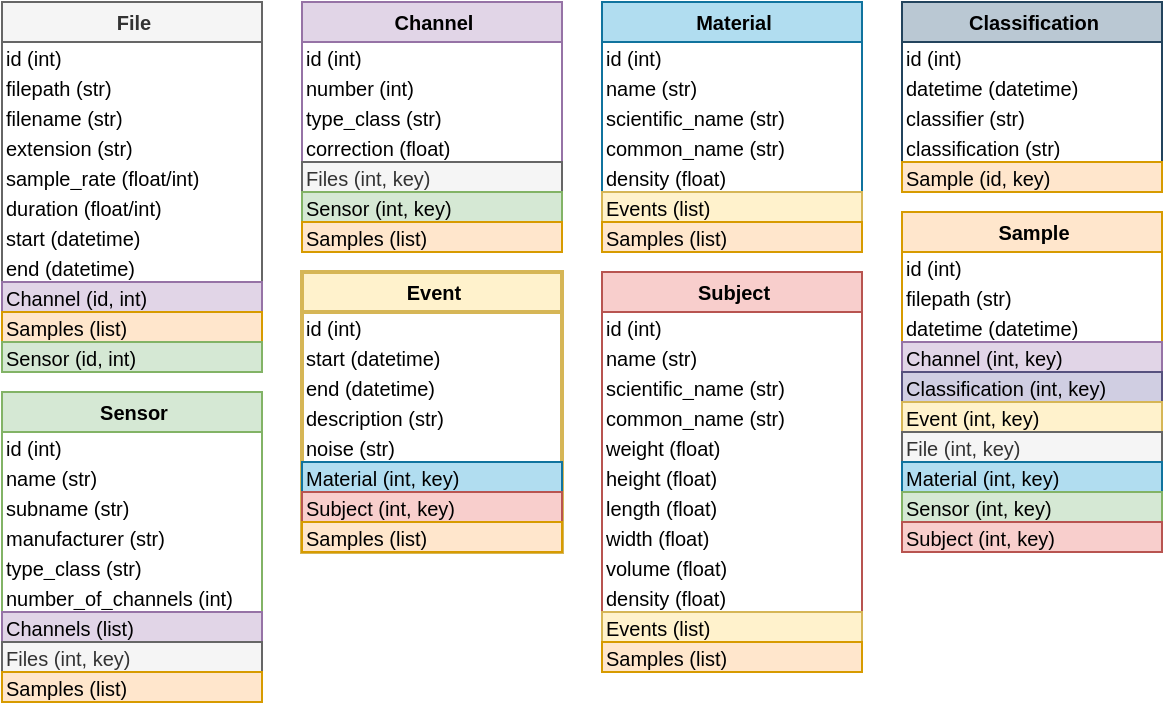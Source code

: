 <mxfile version="24.7.5" pages="6">
  <diagram name="SPIDS" id="egfOIDYZ3YypX-iFZk6H">
    <mxGraphModel dx="823" dy="555" grid="1" gridSize="5" guides="0" tooltips="1" connect="1" arrows="0" fold="1" page="1" pageScale="1" pageWidth="600" pageHeight="375" math="0" shadow="0">
      <root>
        <mxCell id="YMY2C_BdtesSAWhA1UL0-0" />
        <mxCell id="YMY2C_BdtesSAWhA1UL0-1" parent="YMY2C_BdtesSAWhA1UL0-0" />
        <mxCell id="YMY2C_BdtesSAWhA1UL0-2" value="File" style="swimlane;fontStyle=1;childLayout=stackLayout;horizontal=1;startSize=20;horizontalStack=0;resizeParent=1;resizeParentMax=0;resizeLast=0;collapsible=0;marginBottom=0;whiteSpace=wrap;html=1;fillColor=#f5f5f5;fontColor=#333333;strokeColor=#666666;fontFamily=Arial;fontSize=10;spacing=0;spacingLeft=2;spacingTop=2;spacingBottom=2;" parent="YMY2C_BdtesSAWhA1UL0-1" vertex="1">
          <mxGeometry x="10" y="10" width="130" height="185" as="geometry" />
        </mxCell>
        <mxCell id="YMY2C_BdtesSAWhA1UL0-3" value="id (int)" style="text;strokeColor=none;fillColor=none;align=left;verticalAlign=middle;spacingLeft=2;spacingRight=4;overflow=hidden;points=[[0,0.5],[1,0.5]];portConstraint=eastwest;rotatable=0;whiteSpace=wrap;html=1;fontStyle=0;fontFamily=Arial;fontSize=10;spacing=0;spacingTop=2;spacingBottom=2;" parent="YMY2C_BdtesSAWhA1UL0-2" vertex="1">
          <mxGeometry y="20" width="130" height="15" as="geometry" />
        </mxCell>
        <mxCell id="YMY2C_BdtesSAWhA1UL0-4" value="filepath (str)" style="text;strokeColor=none;fillColor=none;align=left;verticalAlign=middle;spacingLeft=2;spacingRight=4;overflow=hidden;points=[[0,0.5],[1,0.5]];portConstraint=eastwest;rotatable=0;whiteSpace=wrap;html=1;fontStyle=0;fontFamily=Arial;fontSize=10;spacing=0;spacingTop=2;spacingBottom=2;" parent="YMY2C_BdtesSAWhA1UL0-2" vertex="1">
          <mxGeometry y="35" width="130" height="15" as="geometry" />
        </mxCell>
        <mxCell id="YMY2C_BdtesSAWhA1UL0-5" value="filename (str)" style="text;strokeColor=none;fillColor=none;align=left;verticalAlign=middle;spacingLeft=2;spacingRight=4;overflow=hidden;points=[[0,0.5],[1,0.5]];portConstraint=eastwest;rotatable=0;whiteSpace=wrap;html=1;fontStyle=0;fontFamily=Arial;fontSize=10;spacing=0;spacingTop=2;spacingBottom=2;" parent="YMY2C_BdtesSAWhA1UL0-2" vertex="1">
          <mxGeometry y="50" width="130" height="15" as="geometry" />
        </mxCell>
        <mxCell id="YMY2C_BdtesSAWhA1UL0-6" value="extension (str)" style="text;strokeColor=none;fillColor=none;align=left;verticalAlign=middle;spacingLeft=2;spacingRight=4;overflow=hidden;points=[[0,0.5],[1,0.5]];portConstraint=eastwest;rotatable=0;whiteSpace=wrap;html=1;fontStyle=0;fontFamily=Arial;fontSize=10;spacing=0;spacingTop=2;spacingBottom=2;" parent="YMY2C_BdtesSAWhA1UL0-2" vertex="1">
          <mxGeometry y="65" width="130" height="15" as="geometry" />
        </mxCell>
        <mxCell id="YMY2C_BdtesSAWhA1UL0-7" value="sample_rate (float/int)" style="text;strokeColor=none;fillColor=none;align=left;verticalAlign=middle;spacingLeft=2;spacingRight=4;overflow=hidden;points=[[0,0.5],[1,0.5]];portConstraint=eastwest;rotatable=0;whiteSpace=wrap;html=1;fontStyle=0;fontFamily=Arial;fontSize=10;spacing=0;spacingTop=2;spacingBottom=2;" parent="YMY2C_BdtesSAWhA1UL0-2" vertex="1">
          <mxGeometry y="80" width="130" height="15" as="geometry" />
        </mxCell>
        <mxCell id="YMY2C_BdtesSAWhA1UL0-8" value="duration (float/int)" style="text;strokeColor=none;fillColor=none;align=left;verticalAlign=middle;spacingLeft=2;spacingRight=4;overflow=hidden;points=[[0,0.5],[1,0.5]];portConstraint=eastwest;rotatable=0;whiteSpace=wrap;html=1;fontStyle=0;fontFamily=Arial;fontSize=10;spacing=0;spacingTop=2;spacingBottom=2;" parent="YMY2C_BdtesSAWhA1UL0-2" vertex="1">
          <mxGeometry y="95" width="130" height="15" as="geometry" />
        </mxCell>
        <mxCell id="YMY2C_BdtesSAWhA1UL0-9" value="start (datetime)" style="text;strokeColor=none;fillColor=none;align=left;verticalAlign=middle;spacingLeft=2;spacingRight=4;overflow=hidden;points=[[0,0.5],[1,0.5]];portConstraint=eastwest;rotatable=0;whiteSpace=wrap;html=1;fontStyle=0;fontFamily=Arial;fontSize=10;spacing=0;spacingTop=2;spacingBottom=2;" parent="YMY2C_BdtesSAWhA1UL0-2" vertex="1">
          <mxGeometry y="110" width="130" height="15" as="geometry" />
        </mxCell>
        <mxCell id="YMY2C_BdtesSAWhA1UL0-10" value="end (datetime)" style="text;strokeColor=none;fillColor=none;align=left;verticalAlign=middle;spacingLeft=2;spacingRight=4;overflow=hidden;points=[[0,0.5],[1,0.5]];portConstraint=eastwest;rotatable=0;whiteSpace=wrap;html=1;fontStyle=0;fontFamily=Arial;fontSize=10;spacing=0;spacingTop=2;spacingBottom=2;" parent="YMY2C_BdtesSAWhA1UL0-2" vertex="1">
          <mxGeometry y="125" width="130" height="15" as="geometry" />
        </mxCell>
        <mxCell id="YMY2C_BdtesSAWhA1UL0-11" value="Channel (id, int)" style="text;strokeColor=#9673a6;fillColor=#e1d5e7;align=left;verticalAlign=middle;spacingLeft=2;spacingRight=4;overflow=hidden;points=[[0,0.5],[1,0.5]];portConstraint=eastwest;rotatable=0;whiteSpace=wrap;html=1;fontStyle=0;fontFamily=Arial;fontSize=10;spacing=0;spacingTop=2;spacingBottom=2;" parent="YMY2C_BdtesSAWhA1UL0-2" vertex="1">
          <mxGeometry y="140" width="130" height="15" as="geometry" />
        </mxCell>
        <mxCell id="YMY2C_BdtesSAWhA1UL0-12" value="Samples (list)" style="text;strokeColor=#d79b00;fillColor=#ffe6cc;align=left;verticalAlign=middle;spacingLeft=2;spacingRight=4;overflow=hidden;points=[[0,0.5],[1,0.5]];portConstraint=eastwest;rotatable=0;whiteSpace=wrap;html=1;fontStyle=0;fontFamily=Arial;fontSize=10;spacing=0;spacingTop=2;spacingBottom=2;" parent="YMY2C_BdtesSAWhA1UL0-2" vertex="1">
          <mxGeometry y="155" width="130" height="15" as="geometry" />
        </mxCell>
        <mxCell id="YMY2C_BdtesSAWhA1UL0-13" value="Sensor (id, int)" style="text;strokeColor=#82b366;fillColor=#d5e8d4;align=left;verticalAlign=middle;spacingLeft=2;spacingRight=4;overflow=hidden;points=[[0,0.5],[1,0.5]];portConstraint=eastwest;rotatable=0;whiteSpace=wrap;html=1;fontStyle=0;fontFamily=Arial;fontSize=10;spacing=0;spacingTop=2;spacingBottom=2;" parent="YMY2C_BdtesSAWhA1UL0-2" vertex="1">
          <mxGeometry y="170" width="130" height="15" as="geometry" />
        </mxCell>
        <mxCell id="YMY2C_BdtesSAWhA1UL0-15" value="Channel" style="swimlane;fontStyle=1;childLayout=stackLayout;horizontal=1;startSize=20;horizontalStack=0;resizeParent=1;resizeParentMax=0;resizeLast=0;collapsible=0;marginBottom=0;whiteSpace=wrap;html=1;fillColor=#e1d5e7;strokeColor=#9673a6;fontFamily=Arial;fontSize=10;spacing=0;spacingLeft=2;spacingTop=2;spacingBottom=2;" parent="YMY2C_BdtesSAWhA1UL0-1" vertex="1">
          <mxGeometry x="160" y="10" width="130" height="125" as="geometry" />
        </mxCell>
        <mxCell id="YMY2C_BdtesSAWhA1UL0-16" value="id (int)" style="text;strokeColor=none;fillColor=none;align=left;verticalAlign=middle;spacingLeft=2;spacingRight=4;overflow=hidden;points=[[0,0.5],[1,0.5]];portConstraint=eastwest;rotatable=0;whiteSpace=wrap;html=1;fontStyle=0;fontFamily=Arial;fontSize=10;spacing=0;spacingTop=2;spacingBottom=2;" parent="YMY2C_BdtesSAWhA1UL0-15" vertex="1">
          <mxGeometry y="20" width="130" height="15" as="geometry" />
        </mxCell>
        <mxCell id="YMY2C_BdtesSAWhA1UL0-17" value="number (int)" style="text;strokeColor=none;fillColor=none;align=left;verticalAlign=middle;spacingLeft=2;spacingRight=4;overflow=hidden;points=[[0,0.5],[1,0.5]];portConstraint=eastwest;rotatable=0;whiteSpace=wrap;html=1;fontStyle=0;fontFamily=Arial;fontSize=10;spacing=0;spacingTop=2;spacingBottom=2;" parent="YMY2C_BdtesSAWhA1UL0-15" vertex="1">
          <mxGeometry y="35" width="130" height="15" as="geometry" />
        </mxCell>
        <mxCell id="CzEqTu_nA3v-WAA6CuvJ-0" value="type_class (str)" style="text;strokeColor=none;fillColor=none;align=left;verticalAlign=middle;spacingLeft=2;spacingRight=4;overflow=hidden;points=[[0,0.5],[1,0.5]];portConstraint=eastwest;rotatable=0;whiteSpace=wrap;html=1;fontStyle=0;fontFamily=Arial;fontSize=10;spacing=0;spacingTop=2;spacingBottom=2;" parent="YMY2C_BdtesSAWhA1UL0-15" vertex="1">
          <mxGeometry y="50" width="130" height="15" as="geometry" />
        </mxCell>
        <mxCell id="CzEqTu_nA3v-WAA6CuvJ-1" value="correction (float)" style="text;strokeColor=none;fillColor=none;align=left;verticalAlign=middle;spacingLeft=2;spacingRight=4;overflow=hidden;points=[[0,0.5],[1,0.5]];portConstraint=eastwest;rotatable=0;whiteSpace=wrap;html=1;fontStyle=0;fontFamily=Arial;fontSize=10;spacing=0;spacingTop=2;spacingBottom=2;" parent="YMY2C_BdtesSAWhA1UL0-15" vertex="1">
          <mxGeometry y="65" width="130" height="15" as="geometry" />
        </mxCell>
        <mxCell id="YMY2C_BdtesSAWhA1UL0-22" value="Files (int, key)" style="text;strokeColor=#666666;fillColor=#f5f5f5;align=left;verticalAlign=middle;spacingLeft=2;spacingRight=4;overflow=hidden;points=[[0,0.5],[1,0.5]];portConstraint=eastwest;rotatable=0;whiteSpace=wrap;html=1;fontStyle=0;fontColor=#333333;fontFamily=Arial;fontSize=10;spacing=0;spacingTop=2;spacingBottom=2;" parent="YMY2C_BdtesSAWhA1UL0-15" vertex="1">
          <mxGeometry y="80" width="130" height="15" as="geometry" />
        </mxCell>
        <mxCell id="YMY2C_BdtesSAWhA1UL0-23" value="Sensor (int, key)" style="text;strokeColor=#82b366;fillColor=#d5e8d4;align=left;verticalAlign=middle;spacingLeft=2;spacingRight=4;overflow=hidden;points=[[0,0.5],[1,0.5]];portConstraint=eastwest;rotatable=0;whiteSpace=wrap;html=1;fontStyle=0;fontFamily=Arial;fontSize=10;spacing=0;spacingTop=2;spacingBottom=2;" parent="YMY2C_BdtesSAWhA1UL0-15" vertex="1">
          <mxGeometry y="95" width="130" height="15" as="geometry" />
        </mxCell>
        <mxCell id="RHxc846lERZgsSbfKVY3-2" value="Samples (list)" style="text;strokeColor=#d79b00;fillColor=#ffe6cc;align=left;verticalAlign=middle;spacingLeft=2;spacingRight=4;overflow=hidden;points=[[0,0.5],[1,0.5]];portConstraint=eastwest;rotatable=0;whiteSpace=wrap;html=1;fontStyle=0;fontFamily=Arial;fontSize=10;spacing=0;spacingTop=2;spacingBottom=2;" parent="YMY2C_BdtesSAWhA1UL0-15" vertex="1">
          <mxGeometry y="110" width="130" height="15" as="geometry" />
        </mxCell>
        <mxCell id="YMY2C_BdtesSAWhA1UL0-25" value="Subject" style="swimlane;fontStyle=1;childLayout=stackLayout;horizontal=1;startSize=20;horizontalStack=0;resizeParent=1;resizeParentMax=0;resizeLast=0;collapsible=0;marginBottom=0;whiteSpace=wrap;html=1;fillColor=#f8cecc;strokeColor=#b85450;fontFamily=Arial;fontSize=10;spacing=0;spacingLeft=2;spacingTop=2;spacingBottom=2;" parent="YMY2C_BdtesSAWhA1UL0-1" vertex="1">
          <mxGeometry x="310" y="145" width="130" height="200" as="geometry" />
        </mxCell>
        <mxCell id="YMY2C_BdtesSAWhA1UL0-26" value="id (int)" style="text;strokeColor=none;fillColor=none;align=left;verticalAlign=middle;spacingLeft=2;spacingRight=4;overflow=hidden;points=[[0,0.5],[1,0.5]];portConstraint=eastwest;rotatable=0;whiteSpace=wrap;html=1;fontStyle=0;fontFamily=Arial;fontSize=10;spacing=0;spacingTop=2;spacingBottom=2;" parent="YMY2C_BdtesSAWhA1UL0-25" vertex="1">
          <mxGeometry y="20" width="130" height="15" as="geometry" />
        </mxCell>
        <mxCell id="YMY2C_BdtesSAWhA1UL0-27" value="name (str)" style="text;strokeColor=none;fillColor=none;align=left;verticalAlign=middle;spacingLeft=2;spacingRight=4;overflow=hidden;points=[[0,0.5],[1,0.5]];portConstraint=eastwest;rotatable=0;whiteSpace=wrap;html=1;fontStyle=0;fontFamily=Arial;fontSize=10;spacing=0;spacingTop=2;spacingBottom=2;" parent="YMY2C_BdtesSAWhA1UL0-25" vertex="1">
          <mxGeometry y="35" width="130" height="15" as="geometry" />
        </mxCell>
        <mxCell id="YMY2C_BdtesSAWhA1UL0-28" value="scientific_name (str)" style="text;strokeColor=none;fillColor=none;align=left;verticalAlign=middle;spacingLeft=2;spacingRight=4;overflow=hidden;points=[[0,0.5],[1,0.5]];portConstraint=eastwest;rotatable=0;whiteSpace=wrap;html=1;fontStyle=0;fontFamily=Arial;fontSize=10;spacing=0;spacingTop=2;spacingBottom=2;" parent="YMY2C_BdtesSAWhA1UL0-25" vertex="1">
          <mxGeometry y="50" width="130" height="15" as="geometry" />
        </mxCell>
        <mxCell id="YMY2C_BdtesSAWhA1UL0-29" value="common_name (str)" style="text;strokeColor=none;fillColor=none;align=left;verticalAlign=middle;spacingLeft=2;spacingRight=4;overflow=hidden;points=[[0,0.5],[1,0.5]];portConstraint=eastwest;rotatable=0;whiteSpace=wrap;html=1;fontStyle=0;fontFamily=Arial;fontSize=10;spacing=0;spacingTop=2;spacingBottom=2;" parent="YMY2C_BdtesSAWhA1UL0-25" vertex="1">
          <mxGeometry y="65" width="130" height="15" as="geometry" />
        </mxCell>
        <mxCell id="YMY2C_BdtesSAWhA1UL0-30" value="weight (float)" style="text;strokeColor=none;fillColor=none;align=left;verticalAlign=middle;spacingLeft=2;spacingRight=4;overflow=hidden;points=[[0,0.5],[1,0.5]];portConstraint=eastwest;rotatable=0;whiteSpace=wrap;html=1;fontStyle=0;fontFamily=Arial;fontSize=10;spacing=0;spacingTop=2;spacingBottom=2;" parent="YMY2C_BdtesSAWhA1UL0-25" vertex="1">
          <mxGeometry y="80" width="130" height="15" as="geometry" />
        </mxCell>
        <mxCell id="YMY2C_BdtesSAWhA1UL0-31" value="height (float)" style="text;strokeColor=none;fillColor=none;align=left;verticalAlign=middle;spacingLeft=2;spacingRight=4;overflow=hidden;points=[[0,0.5],[1,0.5]];portConstraint=eastwest;rotatable=0;whiteSpace=wrap;html=1;fontStyle=0;fontFamily=Arial;fontSize=10;spacing=0;spacingTop=2;spacingBottom=2;" parent="YMY2C_BdtesSAWhA1UL0-25" vertex="1">
          <mxGeometry y="95" width="130" height="15" as="geometry" />
        </mxCell>
        <mxCell id="38YYJ7mFefSVjH6HLTZJ-0" value="length (float)" style="text;strokeColor=none;fillColor=none;align=left;verticalAlign=middle;spacingLeft=2;spacingRight=4;overflow=hidden;points=[[0,0.5],[1,0.5]];portConstraint=eastwest;rotatable=0;whiteSpace=wrap;html=1;fontStyle=0;fontFamily=Arial;fontSize=10;spacing=0;spacingTop=2;spacingBottom=2;" parent="YMY2C_BdtesSAWhA1UL0-25" vertex="1">
          <mxGeometry y="110" width="130" height="15" as="geometry" />
        </mxCell>
        <mxCell id="38YYJ7mFefSVjH6HLTZJ-1" value="width (float)" style="text;strokeColor=none;fillColor=none;align=left;verticalAlign=middle;spacingLeft=2;spacingRight=4;overflow=hidden;points=[[0,0.5],[1,0.5]];portConstraint=eastwest;rotatable=0;whiteSpace=wrap;html=1;fontStyle=0;fontFamily=Arial;fontSize=10;spacing=0;spacingTop=2;spacingBottom=2;" parent="YMY2C_BdtesSAWhA1UL0-25" vertex="1">
          <mxGeometry y="125" width="130" height="15" as="geometry" />
        </mxCell>
        <mxCell id="38YYJ7mFefSVjH6HLTZJ-3" value="volume (float)" style="text;strokeColor=none;fillColor=none;align=left;verticalAlign=middle;spacingLeft=2;spacingRight=4;overflow=hidden;points=[[0,0.5],[1,0.5]];portConstraint=eastwest;rotatable=0;whiteSpace=wrap;html=1;fontStyle=0;fontFamily=Arial;fontSize=10;spacing=0;spacingTop=2;spacingBottom=2;" parent="YMY2C_BdtesSAWhA1UL0-25" vertex="1">
          <mxGeometry y="140" width="130" height="15" as="geometry" />
        </mxCell>
        <mxCell id="38YYJ7mFefSVjH6HLTZJ-2" value="density (float)" style="text;strokeColor=none;fillColor=none;align=left;verticalAlign=middle;spacingLeft=2;spacingRight=4;overflow=hidden;points=[[0,0.5],[1,0.5]];portConstraint=eastwest;rotatable=0;whiteSpace=wrap;html=1;fontStyle=0;fontFamily=Arial;fontSize=10;spacing=0;spacingTop=2;spacingBottom=2;" parent="YMY2C_BdtesSAWhA1UL0-25" vertex="1">
          <mxGeometry y="155" width="130" height="15" as="geometry" />
        </mxCell>
        <mxCell id="YMY2C_BdtesSAWhA1UL0-32" value="Events (list)" style="text;strokeColor=#d6b656;fillColor=#fff2cc;align=left;verticalAlign=middle;spacingLeft=2;spacingRight=4;overflow=hidden;points=[[0,0.5],[1,0.5]];portConstraint=eastwest;rotatable=0;whiteSpace=wrap;html=1;fontStyle=0;fontFamily=Arial;fontSize=10;spacing=0;spacingTop=2;spacingBottom=2;" parent="YMY2C_BdtesSAWhA1UL0-25" vertex="1">
          <mxGeometry y="170" width="130" height="15" as="geometry" />
        </mxCell>
        <mxCell id="RHxc846lERZgsSbfKVY3-0" value="Samples (list)" style="text;strokeColor=#d79b00;fillColor=#ffe6cc;align=left;verticalAlign=middle;spacingLeft=2;spacingRight=4;overflow=hidden;points=[[0,0.5],[1,0.5]];portConstraint=eastwest;rotatable=0;whiteSpace=wrap;html=1;fontStyle=0;fontFamily=Arial;fontSize=10;spacing=0;spacingTop=2;spacingBottom=2;" parent="YMY2C_BdtesSAWhA1UL0-25" vertex="1">
          <mxGeometry y="185" width="130" height="15" as="geometry" />
        </mxCell>
        <mxCell id="YMY2C_BdtesSAWhA1UL0-35" value="Event" style="swimlane;fontStyle=1;childLayout=stackLayout;horizontal=1;startSize=20;horizontalStack=0;resizeParent=1;resizeParentMax=0;resizeLast=0;collapsible=0;marginBottom=0;whiteSpace=wrap;html=1;fillColor=#fff2cc;strokeColor=#d6b656;fontFamily=Arial;strokeWidth=2;fontSize=10;spacing=0;spacingLeft=2;spacingTop=2;spacingBottom=2;" parent="YMY2C_BdtesSAWhA1UL0-1" vertex="1">
          <mxGeometry x="160" y="145" width="130" height="140" as="geometry" />
        </mxCell>
        <mxCell id="YMY2C_BdtesSAWhA1UL0-36" value="id (int)" style="text;strokeColor=none;fillColor=none;align=left;verticalAlign=middle;spacingLeft=2;spacingRight=4;overflow=hidden;points=[[0,0.5],[1,0.5]];portConstraint=eastwest;rotatable=0;whiteSpace=wrap;html=1;fontStyle=0;fontFamily=Arial;fontSize=10;spacing=0;spacingTop=2;spacingBottom=2;" parent="YMY2C_BdtesSAWhA1UL0-35" vertex="1">
          <mxGeometry y="20" width="130" height="15" as="geometry" />
        </mxCell>
        <mxCell id="YMY2C_BdtesSAWhA1UL0-37" value="start (datetime)" style="text;strokeColor=none;fillColor=none;align=left;verticalAlign=middle;spacingLeft=2;spacingRight=4;overflow=hidden;points=[[0,0.5],[1,0.5]];portConstraint=eastwest;rotatable=0;whiteSpace=wrap;html=1;fontStyle=0;fontFamily=Arial;fontSize=10;spacing=0;spacingTop=2;spacingBottom=2;" parent="YMY2C_BdtesSAWhA1UL0-35" vertex="1">
          <mxGeometry y="35" width="130" height="15" as="geometry" />
        </mxCell>
        <mxCell id="YMY2C_BdtesSAWhA1UL0-38" value="end (datetime)" style="text;strokeColor=none;fillColor=none;align=left;verticalAlign=middle;spacingLeft=2;spacingRight=4;overflow=hidden;points=[[0,0.5],[1,0.5]];portConstraint=eastwest;rotatable=0;whiteSpace=wrap;html=1;fontStyle=0;fontFamily=Arial;fontSize=10;spacing=0;spacingTop=2;spacingBottom=2;" parent="YMY2C_BdtesSAWhA1UL0-35" vertex="1">
          <mxGeometry y="50" width="130" height="15" as="geometry" />
        </mxCell>
        <mxCell id="YMY2C_BdtesSAWhA1UL0-39" value="description (str)" style="text;strokeColor=none;fillColor=none;align=left;verticalAlign=middle;spacingLeft=2;spacingRight=4;overflow=hidden;points=[[0,0.5],[1,0.5]];portConstraint=eastwest;rotatable=0;whiteSpace=wrap;html=1;fontStyle=0;fontFamily=Arial;fontSize=10;spacing=0;spacingTop=2;spacingBottom=2;" parent="YMY2C_BdtesSAWhA1UL0-35" vertex="1">
          <mxGeometry y="65" width="130" height="15" as="geometry" />
        </mxCell>
        <mxCell id="06Si7iLyUWDr9Yay1C6X-0" value="noise (str)" style="text;strokeColor=none;fillColor=none;align=left;verticalAlign=middle;spacingLeft=2;spacingRight=4;overflow=hidden;points=[[0,0.5],[1,0.5]];portConstraint=eastwest;rotatable=0;whiteSpace=wrap;html=1;fontStyle=0;fontFamily=Arial;fontSize=10;spacing=0;spacingTop=2;spacingBottom=2;" parent="YMY2C_BdtesSAWhA1UL0-35" vertex="1">
          <mxGeometry y="80" width="130" height="15" as="geometry" />
        </mxCell>
        <mxCell id="38YYJ7mFefSVjH6HLTZJ-19" value="Material (int, key)" style="text;strokeColor=#10739e;fillColor=#b1ddf0;align=left;verticalAlign=middle;spacingLeft=2;spacingRight=4;overflow=hidden;points=[[0,0.5],[1,0.5]];portConstraint=eastwest;rotatable=0;whiteSpace=wrap;html=1;fontStyle=0;fontFamily=Arial;fontSize=10;spacing=0;spacingTop=2;spacingBottom=2;" parent="YMY2C_BdtesSAWhA1UL0-35" vertex="1">
          <mxGeometry y="95" width="130" height="15" as="geometry" />
        </mxCell>
        <mxCell id="YMY2C_BdtesSAWhA1UL0-40" value="Subject (int, key)" style="text;strokeColor=#b85450;fillColor=#f8cecc;align=left;verticalAlign=middle;spacingLeft=2;spacingRight=4;overflow=hidden;points=[[0,0.5],[1,0.5]];portConstraint=eastwest;rotatable=0;whiteSpace=wrap;html=1;fontStyle=0;fontFamily=Arial;fillStyle=solid;fontSize=10;spacing=0;spacingTop=2;spacingBottom=2;" parent="YMY2C_BdtesSAWhA1UL0-35" vertex="1">
          <mxGeometry y="110" width="130" height="15" as="geometry" />
        </mxCell>
        <mxCell id="YMY2C_BdtesSAWhA1UL0-41" value="Samples (list)" style="text;strokeColor=#d79b00;fillColor=#ffe6cc;align=left;verticalAlign=middle;spacingLeft=2;spacingRight=4;overflow=hidden;points=[[0,0.5],[1,0.5]];portConstraint=eastwest;rotatable=0;whiteSpace=wrap;html=1;fontStyle=0;fontFamily=Arial;fontSize=10;spacing=0;spacingTop=2;spacingBottom=2;" parent="YMY2C_BdtesSAWhA1UL0-35" vertex="1">
          <mxGeometry y="125" width="130" height="15" as="geometry" />
        </mxCell>
        <mxCell id="YMY2C_BdtesSAWhA1UL0-44" value="Classification" style="swimlane;fontStyle=1;childLayout=stackLayout;horizontal=1;startSize=20;horizontalStack=0;resizeParent=1;resizeParentMax=0;resizeLast=0;collapsible=0;marginBottom=0;whiteSpace=wrap;html=1;fontFamily=Arial;fillColor=#bac8d3;strokeColor=#23445d;fontSize=10;spacing=0;spacingLeft=2;spacingTop=2;spacingBottom=2;" parent="YMY2C_BdtesSAWhA1UL0-1" vertex="1">
          <mxGeometry x="460" y="10" width="130" height="95" as="geometry" />
        </mxCell>
        <mxCell id="YMY2C_BdtesSAWhA1UL0-45" value="id (int)" style="text;strokeColor=none;fillColor=none;align=left;verticalAlign=middle;spacingLeft=2;spacingRight=4;overflow=hidden;points=[[0,0.5],[1,0.5]];portConstraint=eastwest;rotatable=0;whiteSpace=wrap;html=1;fontStyle=0;fontFamily=Arial;fontSize=10;spacing=0;spacingTop=2;spacingBottom=2;" parent="YMY2C_BdtesSAWhA1UL0-44" vertex="1">
          <mxGeometry y="20" width="130" height="15" as="geometry" />
        </mxCell>
        <mxCell id="YMY2C_BdtesSAWhA1UL0-46" value="datetime (datetime)" style="text;strokeColor=none;fillColor=none;align=left;verticalAlign=middle;spacingLeft=2;spacingRight=4;overflow=hidden;points=[[0,0.5],[1,0.5]];portConstraint=eastwest;rotatable=0;whiteSpace=wrap;html=1;fontStyle=0;fontFamily=Arial;fontSize=10;spacing=0;spacingTop=2;spacingBottom=2;" parent="YMY2C_BdtesSAWhA1UL0-44" vertex="1">
          <mxGeometry y="35" width="130" height="15" as="geometry" />
        </mxCell>
        <mxCell id="YMY2C_BdtesSAWhA1UL0-47" value="classifier (str)" style="text;strokeColor=none;fillColor=none;align=left;verticalAlign=middle;spacingLeft=2;spacingRight=4;overflow=hidden;points=[[0,0.5],[1,0.5]];portConstraint=eastwest;rotatable=0;whiteSpace=wrap;html=1;fontStyle=0;fontFamily=Arial;fontSize=10;spacing=0;spacingTop=2;spacingBottom=2;" parent="YMY2C_BdtesSAWhA1UL0-44" vertex="1">
          <mxGeometry y="50" width="130" height="15" as="geometry" />
        </mxCell>
        <mxCell id="CTLOjBppYzqDd37bx_Jy-0" value="classification (str)" style="text;strokeColor=none;fillColor=none;align=left;verticalAlign=middle;spacingLeft=2;spacingRight=4;overflow=hidden;points=[[0,0.5],[1,0.5]];portConstraint=eastwest;rotatable=0;whiteSpace=wrap;html=1;fontStyle=0;fontFamily=Arial;fontSize=10;spacing=0;spacingTop=2;spacingBottom=2;" parent="YMY2C_BdtesSAWhA1UL0-44" vertex="1">
          <mxGeometry y="65" width="130" height="15" as="geometry" />
        </mxCell>
        <mxCell id="YMY2C_BdtesSAWhA1UL0-48" value="Sample (id, key)" style="text;strokeColor=#d79b00;fillColor=#ffe6cc;align=left;verticalAlign=middle;spacingLeft=2;spacingRight=4;overflow=hidden;points=[[0,0.5],[1,0.5]];portConstraint=eastwest;rotatable=0;whiteSpace=wrap;html=1;fontStyle=0;fontFamily=Arial;fontSize=10;spacing=0;spacingTop=2;spacingBottom=2;" parent="YMY2C_BdtesSAWhA1UL0-44" vertex="1">
          <mxGeometry y="80" width="130" height="15" as="geometry" />
        </mxCell>
        <mxCell id="YMY2C_BdtesSAWhA1UL0-56" value="Sample" style="swimlane;fontStyle=1;childLayout=stackLayout;horizontal=1;startSize=20;horizontalStack=0;resizeParent=1;resizeParentMax=0;resizeLast=0;collapsible=0;marginBottom=0;whiteSpace=wrap;html=1;fillColor=#ffe6cc;strokeColor=#d79b00;fontFamily=Arial;fontSize=10;spacing=0;spacingLeft=2;spacingTop=2;spacingBottom=2;" parent="YMY2C_BdtesSAWhA1UL0-1" vertex="1">
          <mxGeometry x="460" y="115" width="130" height="170" as="geometry" />
        </mxCell>
        <mxCell id="YMY2C_BdtesSAWhA1UL0-57" value="id (int)" style="text;strokeColor=none;fillColor=none;align=left;verticalAlign=middle;spacingLeft=2;spacingRight=4;overflow=hidden;points=[[0,0.5],[1,0.5]];portConstraint=eastwest;rotatable=0;whiteSpace=wrap;html=1;fontStyle=0;fontFamily=Arial;fontSize=10;spacing=0;spacingTop=2;spacingBottom=2;" parent="YMY2C_BdtesSAWhA1UL0-56" vertex="1">
          <mxGeometry y="20" width="130" height="15" as="geometry" />
        </mxCell>
        <mxCell id="YMY2C_BdtesSAWhA1UL0-58" value="filepath (str)" style="text;strokeColor=none;fillColor=none;align=left;verticalAlign=middle;spacingLeft=2;spacingRight=4;overflow=hidden;points=[[0,0.5],[1,0.5]];portConstraint=eastwest;rotatable=0;whiteSpace=wrap;html=1;fontStyle=0;fontFamily=Arial;fontSize=10;spacing=0;spacingTop=2;spacingBottom=2;" parent="YMY2C_BdtesSAWhA1UL0-56" vertex="1">
          <mxGeometry y="35" width="130" height="15" as="geometry" />
        </mxCell>
        <mxCell id="YMY2C_BdtesSAWhA1UL0-59" value="datetime (datetime)" style="text;strokeColor=none;fillColor=none;align=left;verticalAlign=middle;spacingLeft=2;spacingRight=4;overflow=hidden;points=[[0,0.5],[1,0.5]];portConstraint=eastwest;rotatable=0;whiteSpace=wrap;html=1;fontStyle=0;fontFamily=Arial;fontSize=10;spacing=0;spacingTop=2;spacingBottom=2;" parent="YMY2C_BdtesSAWhA1UL0-56" vertex="1">
          <mxGeometry y="50" width="130" height="15" as="geometry" />
        </mxCell>
        <mxCell id="YMY2C_BdtesSAWhA1UL0-69" value="Channel (int, key)" style="text;strokeColor=#9673a6;fillColor=#e1d5e7;align=left;verticalAlign=middle;spacingLeft=2;spacingRight=4;overflow=hidden;points=[[0,0.5],[1,0.5]];portConstraint=eastwest;rotatable=0;whiteSpace=wrap;html=1;fontStyle=0;fontFamily=Arial;fontSize=10;spacing=0;spacingTop=2;spacingBottom=2;" parent="YMY2C_BdtesSAWhA1UL0-56" vertex="1">
          <mxGeometry y="65" width="130" height="15" as="geometry" />
        </mxCell>
        <mxCell id="YMY2C_BdtesSAWhA1UL0-70" value="Classification (int, key)" style="text;strokeColor=#56517e;fillColor=#d0cee2;align=left;verticalAlign=middle;spacingLeft=2;spacingRight=4;overflow=hidden;points=[[0,0.5],[1,0.5]];portConstraint=eastwest;rotatable=0;whiteSpace=wrap;html=1;fontStyle=0;fontFamily=Arial;fontSize=10;spacing=0;spacingTop=2;spacingBottom=2;" parent="YMY2C_BdtesSAWhA1UL0-56" vertex="1">
          <mxGeometry y="80" width="130" height="15" as="geometry" />
        </mxCell>
        <mxCell id="YMY2C_BdtesSAWhA1UL0-71" value="Event (int, key)" style="text;strokeColor=#d6b656;fillColor=#fff2cc;align=left;verticalAlign=middle;spacingLeft=2;spacingRight=4;overflow=hidden;points=[[0,0.5],[1,0.5]];portConstraint=eastwest;rotatable=0;whiteSpace=wrap;html=1;fontStyle=0;fontFamily=Arial;fontSize=10;spacing=0;spacingTop=2;spacingBottom=2;" parent="YMY2C_BdtesSAWhA1UL0-56" vertex="1">
          <mxGeometry y="95" width="130" height="15" as="geometry" />
        </mxCell>
        <mxCell id="YMY2C_BdtesSAWhA1UL0-72" value="File (int, key)" style="text;strokeColor=#666666;fillColor=#f5f5f5;align=left;verticalAlign=middle;spacingLeft=2;spacingRight=4;overflow=hidden;points=[[0,0.5],[1,0.5]];portConstraint=eastwest;rotatable=0;whiteSpace=wrap;html=1;fontStyle=0;fontColor=#333333;fontFamily=Arial;fontSize=10;spacing=0;spacingTop=2;spacingBottom=2;" parent="YMY2C_BdtesSAWhA1UL0-56" vertex="1">
          <mxGeometry y="110" width="130" height="15" as="geometry" />
        </mxCell>
        <mxCell id="38YYJ7mFefSVjH6HLTZJ-18" value="Material (int, key)" style="text;strokeColor=#10739e;fillColor=#b1ddf0;align=left;verticalAlign=middle;spacingLeft=2;spacingRight=4;overflow=hidden;points=[[0,0.5],[1,0.5]];portConstraint=eastwest;rotatable=0;whiteSpace=wrap;html=1;fontStyle=0;fontFamily=Arial;fontSize=10;spacing=0;spacingTop=2;spacingBottom=2;" parent="YMY2C_BdtesSAWhA1UL0-56" vertex="1">
          <mxGeometry y="125" width="130" height="15" as="geometry" />
        </mxCell>
        <mxCell id="YMY2C_BdtesSAWhA1UL0-73" value="Sensor (int, key)" style="text;strokeColor=#82b366;fillColor=#d5e8d4;align=left;verticalAlign=middle;spacingLeft=2;spacingRight=4;overflow=hidden;points=[[0,0.5],[1,0.5]];portConstraint=eastwest;rotatable=0;whiteSpace=wrap;html=1;fontStyle=0;fontFamily=Arial;fontSize=10;spacing=0;spacingTop=2;spacingBottom=2;" parent="YMY2C_BdtesSAWhA1UL0-56" vertex="1">
          <mxGeometry y="140" width="130" height="15" as="geometry" />
        </mxCell>
        <mxCell id="YMY2C_BdtesSAWhA1UL0-74" value="Subject (int, key)" style="text;strokeColor=#b85450;fillColor=#f8cecc;align=left;verticalAlign=middle;spacingLeft=2;spacingRight=4;overflow=hidden;points=[[0,0.5],[1,0.5]];portConstraint=eastwest;rotatable=0;whiteSpace=wrap;html=1;fontStyle=0;fontFamily=Arial;fontSize=10;spacing=0;spacingTop=2;spacingBottom=2;" parent="YMY2C_BdtesSAWhA1UL0-56" vertex="1">
          <mxGeometry y="155" width="130" height="15" as="geometry" />
        </mxCell>
        <mxCell id="YMY2C_BdtesSAWhA1UL0-76" value="Sensor" style="swimlane;fontStyle=1;childLayout=stackLayout;horizontal=1;startSize=20;horizontalStack=0;resizeParent=1;resizeParentMax=0;resizeLast=0;collapsible=0;marginBottom=0;whiteSpace=wrap;html=1;fillColor=#d5e8d4;strokeColor=#82b366;fillStyle=auto;fontFamily=Arial;fontSize=10;spacing=0;spacingLeft=2;spacingTop=2;spacingBottom=2;" parent="YMY2C_BdtesSAWhA1UL0-1" vertex="1">
          <mxGeometry x="10" y="205" width="130" height="155" as="geometry" />
        </mxCell>
        <mxCell id="YMY2C_BdtesSAWhA1UL0-77" value="id (int)" style="text;strokeColor=none;fillColor=none;align=left;verticalAlign=middle;spacingLeft=2;spacingRight=4;overflow=hidden;points=[[0,0.5],[1,0.5]];portConstraint=eastwest;rotatable=0;whiteSpace=wrap;html=1;fontStyle=0;fontFamily=Arial;fontSize=10;spacing=0;spacingTop=2;spacingBottom=2;" parent="YMY2C_BdtesSAWhA1UL0-76" vertex="1">
          <mxGeometry y="20" width="130" height="15" as="geometry" />
        </mxCell>
        <mxCell id="YMY2C_BdtesSAWhA1UL0-78" value="name (str)" style="text;strokeColor=none;fillColor=none;align=left;verticalAlign=middle;spacingLeft=2;spacingRight=4;overflow=hidden;points=[[0,0.5],[1,0.5]];portConstraint=eastwest;rotatable=0;whiteSpace=wrap;html=1;fontStyle=0;fontFamily=Arial;fontSize=10;spacing=0;spacingTop=2;spacingBottom=2;" parent="YMY2C_BdtesSAWhA1UL0-76" vertex="1">
          <mxGeometry y="35" width="130" height="15" as="geometry" />
        </mxCell>
        <mxCell id="YMY2C_BdtesSAWhA1UL0-79" value="subname (str)" style="text;strokeColor=none;fillColor=none;align=left;verticalAlign=middle;spacingLeft=2;spacingRight=4;overflow=hidden;points=[[0,0.5],[1,0.5]];portConstraint=eastwest;rotatable=0;whiteSpace=wrap;html=1;fontStyle=0;fontFamily=Arial;fontSize=10;spacing=0;spacingTop=2;spacingBottom=2;" parent="YMY2C_BdtesSAWhA1UL0-76" vertex="1">
          <mxGeometry y="50" width="130" height="15" as="geometry" />
        </mxCell>
        <mxCell id="YMY2C_BdtesSAWhA1UL0-80" value="manufacturer (str)" style="text;strokeColor=none;fillColor=none;align=left;verticalAlign=middle;spacingLeft=2;spacingRight=4;overflow=hidden;points=[[0,0.5],[1,0.5]];portConstraint=eastwest;rotatable=0;whiteSpace=wrap;html=1;fontStyle=0;fontFamily=Arial;fontSize=10;spacing=0;spacingTop=2;spacingBottom=2;" parent="YMY2C_BdtesSAWhA1UL0-76" vertex="1">
          <mxGeometry y="65" width="130" height="15" as="geometry" />
        </mxCell>
        <mxCell id="YMY2C_BdtesSAWhA1UL0-81" value="type_class (str)" style="text;strokeColor=none;fillColor=none;align=left;verticalAlign=middle;spacingLeft=2;spacingRight=4;overflow=hidden;points=[[0,0.5],[1,0.5]];portConstraint=eastwest;rotatable=0;whiteSpace=wrap;html=1;fontStyle=0;fontFamily=Arial;fontSize=10;spacing=0;spacingTop=2;spacingBottom=2;" parent="YMY2C_BdtesSAWhA1UL0-76" vertex="1">
          <mxGeometry y="80" width="130" height="15" as="geometry" />
        </mxCell>
        <mxCell id="YMY2C_BdtesSAWhA1UL0-82" value="number_of_channels (int)" style="text;strokeColor=none;fillColor=none;align=left;verticalAlign=middle;spacingLeft=2;spacingRight=4;overflow=hidden;points=[[0,0.5],[1,0.5]];portConstraint=eastwest;rotatable=0;whiteSpace=wrap;html=1;fontStyle=0;fontFamily=Arial;fontSize=10;spacing=0;spacingTop=2;spacingBottom=2;" parent="YMY2C_BdtesSAWhA1UL0-76" vertex="1">
          <mxGeometry y="95" width="130" height="15" as="geometry" />
        </mxCell>
        <mxCell id="YMY2C_BdtesSAWhA1UL0-83" value="Channels (list)" style="text;strokeColor=#9673a6;fillColor=#e1d5e7;align=left;verticalAlign=middle;spacingLeft=2;spacingRight=4;overflow=hidden;points=[[0,0.5],[1,0.5]];portConstraint=eastwest;rotatable=0;whiteSpace=wrap;html=1;fontStyle=0;fontFamily=Arial;fontSize=10;spacing=0;spacingTop=2;spacingBottom=2;" parent="YMY2C_BdtesSAWhA1UL0-76" vertex="1">
          <mxGeometry y="110" width="130" height="15" as="geometry" />
        </mxCell>
        <mxCell id="YMY2C_BdtesSAWhA1UL0-85" value="Files (int, key)" style="text;strokeColor=#666666;fillColor=#f5f5f5;align=left;verticalAlign=middle;spacingLeft=2;spacingRight=4;overflow=hidden;points=[[0,0.5],[1,0.5]];portConstraint=eastwest;rotatable=0;whiteSpace=wrap;html=1;fontStyle=0;fontColor=#333333;fontFamily=Arial;fontSize=10;spacing=0;spacingTop=2;spacingBottom=2;" parent="YMY2C_BdtesSAWhA1UL0-76" vertex="1">
          <mxGeometry y="125" width="130" height="15" as="geometry" />
        </mxCell>
        <mxCell id="YMY2C_BdtesSAWhA1UL0-86" value="Samples (list)" style="text;strokeColor=#d79b00;fillColor=#ffe6cc;align=left;verticalAlign=middle;spacingLeft=2;spacingRight=4;overflow=hidden;points=[[0,0.5],[1,0.5]];portConstraint=eastwest;rotatable=0;whiteSpace=wrap;html=1;fontStyle=0;fontFamily=Arial;fontSize=10;spacing=0;spacingTop=2;spacingBottom=2;" parent="YMY2C_BdtesSAWhA1UL0-76" vertex="1">
          <mxGeometry y="140" width="130" height="15" as="geometry" />
        </mxCell>
        <mxCell id="38YYJ7mFefSVjH6HLTZJ-4" value="Material" style="swimlane;fontStyle=1;childLayout=stackLayout;horizontal=1;startSize=20;horizontalStack=0;resizeParent=1;resizeParentMax=0;resizeLast=0;collapsible=0;marginBottom=0;whiteSpace=wrap;html=1;fillColor=#b1ddf0;strokeColor=#10739e;fontFamily=Arial;fontSize=10;spacing=0;spacingLeft=2;spacingTop=2;spacingBottom=2;" parent="YMY2C_BdtesSAWhA1UL0-1" vertex="1">
          <mxGeometry x="310" y="10" width="130" height="125" as="geometry" />
        </mxCell>
        <mxCell id="38YYJ7mFefSVjH6HLTZJ-5" value="id (int)" style="text;strokeColor=none;fillColor=none;align=left;verticalAlign=middle;spacingLeft=2;spacingRight=4;overflow=hidden;points=[[0,0.5],[1,0.5]];portConstraint=eastwest;rotatable=0;whiteSpace=wrap;html=1;fontStyle=0;fontFamily=Arial;fontSize=10;spacing=0;spacingTop=2;spacingBottom=2;" parent="38YYJ7mFefSVjH6HLTZJ-4" vertex="1">
          <mxGeometry y="20" width="130" height="15" as="geometry" />
        </mxCell>
        <mxCell id="38YYJ7mFefSVjH6HLTZJ-6" value="name (str)" style="text;strokeColor=none;fillColor=none;align=left;verticalAlign=middle;spacingLeft=2;spacingRight=4;overflow=hidden;points=[[0,0.5],[1,0.5]];portConstraint=eastwest;rotatable=0;whiteSpace=wrap;html=1;fontStyle=0;fontFamily=Arial;fontSize=10;spacing=0;spacingTop=2;spacingBottom=2;" parent="38YYJ7mFefSVjH6HLTZJ-4" vertex="1">
          <mxGeometry y="35" width="130" height="15" as="geometry" />
        </mxCell>
        <mxCell id="38YYJ7mFefSVjH6HLTZJ-7" value="scientific_name (str)" style="text;strokeColor=none;fillColor=none;align=left;verticalAlign=middle;spacingLeft=2;spacingRight=4;overflow=hidden;points=[[0,0.5],[1,0.5]];portConstraint=eastwest;rotatable=0;whiteSpace=wrap;html=1;fontStyle=0;fontFamily=Arial;fontSize=10;spacing=0;spacingTop=2;spacingBottom=2;" parent="38YYJ7mFefSVjH6HLTZJ-4" vertex="1">
          <mxGeometry y="50" width="130" height="15" as="geometry" />
        </mxCell>
        <mxCell id="38YYJ7mFefSVjH6HLTZJ-8" value="common_name (str)" style="text;strokeColor=none;fillColor=none;align=left;verticalAlign=middle;spacingLeft=2;spacingRight=4;overflow=hidden;points=[[0,0.5],[1,0.5]];portConstraint=eastwest;rotatable=0;whiteSpace=wrap;html=1;fontStyle=0;fontFamily=Arial;fontSize=10;spacing=0;spacingTop=2;spacingBottom=2;" parent="38YYJ7mFefSVjH6HLTZJ-4" vertex="1">
          <mxGeometry y="65" width="130" height="15" as="geometry" />
        </mxCell>
        <mxCell id="38YYJ7mFefSVjH6HLTZJ-14" value="density (float)" style="text;strokeColor=none;fillColor=none;align=left;verticalAlign=middle;spacingLeft=2;spacingRight=4;overflow=hidden;points=[[0,0.5],[1,0.5]];portConstraint=eastwest;rotatable=0;whiteSpace=wrap;html=1;fontStyle=0;fontFamily=Arial;fontSize=10;spacing=0;spacingTop=2;spacingBottom=2;" parent="38YYJ7mFefSVjH6HLTZJ-4" vertex="1">
          <mxGeometry y="80" width="130" height="15" as="geometry" />
        </mxCell>
        <mxCell id="38YYJ7mFefSVjH6HLTZJ-15" value="Events (list)" style="text;strokeColor=#d6b656;fillColor=#fff2cc;align=left;verticalAlign=middle;spacingLeft=2;spacingRight=4;overflow=hidden;points=[[0,0.5],[1,0.5]];portConstraint=eastwest;rotatable=0;whiteSpace=wrap;html=1;fontStyle=0;fontFamily=Arial;fontSize=10;spacing=0;spacingTop=2;spacingBottom=2;" parent="38YYJ7mFefSVjH6HLTZJ-4" vertex="1">
          <mxGeometry y="95" width="130" height="15" as="geometry" />
        </mxCell>
        <mxCell id="RHxc846lERZgsSbfKVY3-1" value="Samples (list)" style="text;strokeColor=#d79b00;fillColor=#ffe6cc;align=left;verticalAlign=middle;spacingLeft=2;spacingRight=4;overflow=hidden;points=[[0,0.5],[1,0.5]];portConstraint=eastwest;rotatable=0;whiteSpace=wrap;html=1;fontStyle=0;fontFamily=Arial;fontSize=10;spacing=0;spacingTop=2;spacingBottom=2;" parent="38YYJ7mFefSVjH6HLTZJ-4" vertex="1">
          <mxGeometry y="110" width="130" height="15" as="geometry" />
        </mxCell>
      </root>
    </mxGraphModel>
  </diagram>
  <diagram name="ASPIDS Sensor Diagram" id="ykueXlrQjB6OAS-SGt4o">
    <mxGraphModel dx="675" dy="448" grid="1" gridSize="10" guides="1" tooltips="1" connect="1" arrows="1" fold="1" page="1" pageScale="1" pageWidth="600" pageHeight="150" math="0" shadow="0">
      <root>
        <mxCell id="el10qiD1ODg9AuAV7tJc-0" />
        <mxCell id="el10qiD1ODg9AuAV7tJc-1" parent="el10qiD1ODg9AuAV7tJc-0" />
        <mxCell id="o_F8CLMuDTEY0LNkrH9a-1" value="&lt;font style=&quot;font-size: 12px;&quot;&gt;Multilayer Insulation&lt;/font&gt;" style="rounded=0;whiteSpace=wrap;html=1;fillColor=#f5f5f5;fontColor=#333333;strokeColor=#666666;align=center;horizontal=0;verticalAlign=top;fontSize=12;fontFamily=Palantino Linotype;" vertex="1" parent="el10qiD1ODg9AuAV7tJc-1">
          <mxGeometry x="30" y="13" width="540" height="130" as="geometry" />
        </mxCell>
        <mxCell id="o_F8CLMuDTEY0LNkrH9a-2" value="&lt;font&gt;Container&lt;/font&gt;" style="rounded=0;whiteSpace=wrap;html=1;fillColor=#d5e8d4;strokeColor=#82b366;align=center;horizontal=0;verticalAlign=top;fontSize=12;fontFamily=Palantino Linotype;" vertex="1" parent="el10qiD1ODg9AuAV7tJc-1">
          <mxGeometry x="60" y="23" width="500" height="110" as="geometry" />
        </mxCell>
        <mxCell id="o_F8CLMuDTEY0LNkrH9a-3" value="" style="rounded=0;whiteSpace=wrap;html=1;fillColor=#f5f5f5;fontColor=#333333;strokeColor=#666666;fontSize=12;verticalAlign=top;fontFamily=Palantino Linotype;" vertex="1" parent="el10qiD1ODg9AuAV7tJc-1">
          <mxGeometry x="220" y="34" width="60" height="90" as="geometry" />
        </mxCell>
        <mxCell id="o_F8CLMuDTEY0LNkrH9a-4" value="" style="ellipse;whiteSpace=wrap;html=1;aspect=fixed;fillColor=#fff2cc;strokeColor=#d6b656;fontSize=12;verticalAlign=top;fontFamily=Palantino Linotype;" vertex="1" parent="el10qiD1ODg9AuAV7tJc-1">
          <mxGeometry x="260" y="44" width="10" height="10" as="geometry" />
        </mxCell>
        <mxCell id="o_F8CLMuDTEY0LNkrH9a-5" value="" style="ellipse;whiteSpace=wrap;html=1;aspect=fixed;fillColor=#fff2cc;strokeColor=#d6b656;fontSize=12;verticalAlign=top;fontFamily=Palantino Linotype;" vertex="1" parent="el10qiD1ODg9AuAV7tJc-1">
          <mxGeometry x="260" y="64" width="10" height="10" as="geometry" />
        </mxCell>
        <mxCell id="o_F8CLMuDTEY0LNkrH9a-6" value="" style="ellipse;whiteSpace=wrap;html=1;aspect=fixed;fillColor=#fff2cc;strokeColor=#d6b656;fontSize=12;verticalAlign=top;fontFamily=Palantino Linotype;" vertex="1" parent="el10qiD1ODg9AuAV7tJc-1">
          <mxGeometry x="260" y="84" width="10" height="10" as="geometry" />
        </mxCell>
        <mxCell id="o_F8CLMuDTEY0LNkrH9a-7" value="" style="ellipse;whiteSpace=wrap;html=1;aspect=fixed;fillColor=#fff2cc;strokeColor=#d6b656;fontSize=12;verticalAlign=top;fontFamily=Palantino Linotype;" vertex="1" parent="el10qiD1ODg9AuAV7tJc-1">
          <mxGeometry x="260" y="104" width="10" height="10" as="geometry" />
        </mxCell>
        <mxCell id="o_F8CLMuDTEY0LNkrH9a-8" value="" style="ellipse;whiteSpace=wrap;html=1;aspect=fixed;fillColor=#fff2cc;strokeColor=#d6b656;fontSize=12;verticalAlign=top;fontFamily=Palantino Linotype;" vertex="1" parent="el10qiD1ODg9AuAV7tJc-1">
          <mxGeometry x="230" y="44" width="10" height="10" as="geometry" />
        </mxCell>
        <mxCell id="o_F8CLMuDTEY0LNkrH9a-9" value="" style="ellipse;whiteSpace=wrap;html=1;aspect=fixed;fillColor=#fff2cc;strokeColor=#d6b656;fontSize=12;verticalAlign=top;fontFamily=Palantino Linotype;" vertex="1" parent="el10qiD1ODg9AuAV7tJc-1">
          <mxGeometry x="230" y="64" width="10" height="10" as="geometry" />
        </mxCell>
        <mxCell id="o_F8CLMuDTEY0LNkrH9a-10" value="" style="ellipse;whiteSpace=wrap;html=1;aspect=fixed;fillColor=#fff2cc;strokeColor=#d6b656;fontSize=12;verticalAlign=top;fontFamily=Palantino Linotype;" vertex="1" parent="el10qiD1ODg9AuAV7tJc-1">
          <mxGeometry x="230" y="84" width="10" height="10" as="geometry" />
        </mxCell>
        <mxCell id="o_F8CLMuDTEY0LNkrH9a-11" value="" style="ellipse;whiteSpace=wrap;html=1;aspect=fixed;fillColor=#fff2cc;strokeColor=#d6b656;fontSize=12;verticalAlign=top;fontFamily=Palantino Linotype;" vertex="1" parent="el10qiD1ODg9AuAV7tJc-1">
          <mxGeometry x="230" y="104" width="10" height="10" as="geometry" />
        </mxCell>
        <mxCell id="o_F8CLMuDTEY0LNkrH9a-12" value="" style="ellipse;whiteSpace=wrap;html=1;aspect=fixed;fillColor=#f8cecc;strokeColor=#b85450;fontSize=12;verticalAlign=top;fontFamily=Palantino Linotype;" vertex="1" parent="el10qiD1ODg9AuAV7tJc-1">
          <mxGeometry x="247.5" y="76.5" width="5" height="5" as="geometry" />
        </mxCell>
        <mxCell id="mARtUzdUWs3wxbhLFjl--39" value="" style="rounded=0;whiteSpace=wrap;html=1;fillColor=#f5f5f5;fontColor=#333333;strokeColor=#666666;fontSize=12;verticalAlign=top;fontFamily=Palantino Linotype;" parent="el10qiD1ODg9AuAV7tJc-1" vertex="1">
          <mxGeometry x="100" y="33" width="60" height="90" as="geometry" />
        </mxCell>
        <mxCell id="mARtUzdUWs3wxbhLFjl--47" value="" style="ellipse;whiteSpace=wrap;html=1;aspect=fixed;fillColor=#fff2cc;strokeColor=#d6b656;fontSize=12;verticalAlign=top;fontFamily=Palantino Linotype;" parent="el10qiD1ODg9AuAV7tJc-1" vertex="1">
          <mxGeometry x="140" y="43" width="10" height="10" as="geometry" />
        </mxCell>
        <mxCell id="mARtUzdUWs3wxbhLFjl--48" value="" style="ellipse;whiteSpace=wrap;html=1;aspect=fixed;fillColor=#fff2cc;strokeColor=#d6b656;fontSize=12;verticalAlign=top;fontFamily=Palantino Linotype;" parent="el10qiD1ODg9AuAV7tJc-1" vertex="1">
          <mxGeometry x="140" y="63" width="10" height="10" as="geometry" />
        </mxCell>
        <mxCell id="mARtUzdUWs3wxbhLFjl--49" value="" style="ellipse;whiteSpace=wrap;html=1;aspect=fixed;fillColor=#fff2cc;strokeColor=#d6b656;fontSize=12;verticalAlign=top;fontFamily=Palantino Linotype;" parent="el10qiD1ODg9AuAV7tJc-1" vertex="1">
          <mxGeometry x="140" y="83" width="10" height="10" as="geometry" />
        </mxCell>
        <mxCell id="mARtUzdUWs3wxbhLFjl--50" value="" style="ellipse;whiteSpace=wrap;html=1;aspect=fixed;fillColor=#fff2cc;strokeColor=#d6b656;fontSize=12;verticalAlign=top;fontFamily=Palantino Linotype;" parent="el10qiD1ODg9AuAV7tJc-1" vertex="1">
          <mxGeometry x="140" y="103" width="10" height="10" as="geometry" />
        </mxCell>
        <mxCell id="mARtUzdUWs3wxbhLFjl--51" value="" style="ellipse;whiteSpace=wrap;html=1;aspect=fixed;fillColor=#fff2cc;strokeColor=#d6b656;fontSize=12;verticalAlign=top;fontFamily=Palantino Linotype;" parent="el10qiD1ODg9AuAV7tJc-1" vertex="1">
          <mxGeometry x="110" y="43" width="10" height="10" as="geometry" />
        </mxCell>
        <mxCell id="mARtUzdUWs3wxbhLFjl--52" value="" style="ellipse;whiteSpace=wrap;html=1;aspect=fixed;fillColor=#fff2cc;strokeColor=#d6b656;fontSize=12;verticalAlign=top;fontFamily=Palantino Linotype;" parent="el10qiD1ODg9AuAV7tJc-1" vertex="1">
          <mxGeometry x="110" y="63" width="10" height="10" as="geometry" />
        </mxCell>
        <mxCell id="mARtUzdUWs3wxbhLFjl--53" value="" style="ellipse;whiteSpace=wrap;html=1;aspect=fixed;fillColor=#fff2cc;strokeColor=#d6b656;fontSize=12;verticalAlign=top;fontFamily=Palantino Linotype;" parent="el10qiD1ODg9AuAV7tJc-1" vertex="1">
          <mxGeometry x="110" y="83" width="10" height="10" as="geometry" />
        </mxCell>
        <mxCell id="mARtUzdUWs3wxbhLFjl--54" value="" style="ellipse;whiteSpace=wrap;html=1;aspect=fixed;fillColor=#fff2cc;strokeColor=#d6b656;fontSize=12;verticalAlign=top;fontFamily=Palantino Linotype;" parent="el10qiD1ODg9AuAV7tJc-1" vertex="1">
          <mxGeometry x="110" y="103" width="10" height="10" as="geometry" />
        </mxCell>
        <mxCell id="mARtUzdUWs3wxbhLFjl--55" value="" style="ellipse;whiteSpace=wrap;html=1;aspect=fixed;fillColor=#f8cecc;strokeColor=#b85450;fontSize=12;verticalAlign=top;fontFamily=Palantino Linotype;" parent="el10qiD1ODg9AuAV7tJc-1" vertex="1">
          <mxGeometry x="127.5" y="75.5" width="5" height="5" as="geometry" />
        </mxCell>
        <mxCell id="mARtUzdUWs3wxbhLFjl--78" value="" style="ellipse;whiteSpace=wrap;html=1;aspect=fixed;fillColor=#f8cecc;strokeColor=#b85450;fontSize=12;verticalAlign=top;fontFamily=Palantino Linotype;" parent="el10qiD1ODg9AuAV7tJc-1" vertex="1">
          <mxGeometry x="367.5" y="130" width="5" height="5" as="geometry" />
        </mxCell>
        <mxCell id="mARtUzdUWs3wxbhLFjl--89" value="" style="ellipse;whiteSpace=wrap;html=1;aspect=fixed;fillColor=#f8cecc;strokeColor=#b85450;fontSize=12;verticalAlign=top;fontFamily=Palantino Linotype;" parent="el10qiD1ODg9AuAV7tJc-1" vertex="1">
          <mxGeometry x="487.5" y="135" width="5" height="5" as="geometry" />
        </mxCell>
        <mxCell id="mARtUzdUWs3wxbhLFjl--92" style="edgeStyle=orthogonalEdgeStyle;rounded=0;orthogonalLoop=1;jettySize=auto;html=1;entryX=0.5;entryY=0;entryDx=0;entryDy=0;endArrow=none;endFill=0;startArrow=blockThin;startFill=1;fontSize=12;fontFamily=Palantino Linotype;verticalAlign=top;" parent="el10qiD1ODg9AuAV7tJc-1" edge="1" target="mARtUzdUWs3wxbhLFjl--98">
          <mxGeometry relative="1" as="geometry">
            <mxPoint x="249.89" y="83" as="sourcePoint" />
            <mxPoint x="249.89" y="120" as="targetPoint" />
          </mxGeometry>
        </mxCell>
        <mxCell id="mARtUzdUWs3wxbhLFjl--44" value="&lt;font style=&quot;font-size: 12px;&quot;&gt;Microphone Ch. 4&lt;/font&gt;" style="rounded=0;whiteSpace=wrap;html=1;fontFamily=Palantino Linotype;fontSize=12;shadow=1;verticalAlign=middle;align=center;spacingTop=0;spacing=2.0;spacingBottom=0;" parent="el10qiD1ODg9AuAV7tJc-1" vertex="1">
          <mxGeometry x="75" y="120" width="110.0" height="20" as="geometry" />
        </mxCell>
        <mxCell id="mARtUzdUWs3wxbhLFjl--40" value="&lt;font style=&quot;font-size: 12px;&quot;&gt;Piezoelectric Ch. 0&lt;/font&gt;" style="rounded=0;whiteSpace=wrap;html=1;fontFamily=Palantino Linotype;fontSize=12;shadow=1;verticalAlign=middle;align=center;spacingTop=0;spacing=2.0;spacingBottom=0;" parent="el10qiD1ODg9AuAV7tJc-1" vertex="1">
          <mxGeometry x="75" y="8" width="110.0" height="20" as="geometry" />
        </mxCell>
        <mxCell id="mARtUzdUWs3wxbhLFjl--98" value="&lt;font style=&quot;font-size: 12px;&quot;&gt;Microphone Ch. 5&lt;/font&gt;" style="rounded=0;whiteSpace=wrap;html=1;fontFamily=Palantino Linotype;fontSize=12;shadow=1;verticalAlign=middle;align=center;spacingTop=0;spacing=2.0;spacingBottom=0;" parent="el10qiD1ODg9AuAV7tJc-1" vertex="1">
          <mxGeometry x="195" y="120" width="110.0" height="20" as="geometry" />
        </mxCell>
        <mxCell id="mARtUzdUWs3wxbhLFjl--99" value="&lt;font style=&quot;font-size: 12px;&quot;&gt;Piezoelectric Ch. 1&lt;/font&gt;" style="rounded=0;whiteSpace=wrap;html=1;fontFamily=Palantino Linotype;fontSize=12;shadow=1;verticalAlign=middle;align=center;spacingTop=0;spacing=2.0;spacingBottom=0;" parent="el10qiD1ODg9AuAV7tJc-1" vertex="1">
          <mxGeometry x="195" y="8" width="110.0" height="20" as="geometry" />
        </mxCell>
        <mxCell id="mARtUzdUWs3wxbhLFjl--101" value="&lt;font style=&quot;font-size: 12px;&quot;&gt;Piezoelectric Ch. 2&lt;/font&gt;" style="rounded=0;whiteSpace=wrap;html=1;fontFamily=Palantino Linotype;fontSize=12;shadow=1;verticalAlign=middle;align=center;spacingTop=0;spacing=2.0;spacingBottom=0;" parent="el10qiD1ODg9AuAV7tJc-1" vertex="1">
          <mxGeometry x="315" y="8" width="110.0" height="20" as="geometry" />
        </mxCell>
        <mxCell id="mARtUzdUWs3wxbhLFjl--103" value="&lt;font style=&quot;font-size: 12px;&quot;&gt;Piezoelectric Ch. 3&lt;/font&gt;" style="rounded=0;whiteSpace=wrap;html=1;fontFamily=Palantino Linotype;fontSize=12;shadow=1;verticalAlign=middle;align=center;spacingTop=0;spacing=2.0;spacingBottom=0;" parent="el10qiD1ODg9AuAV7tJc-1" vertex="1">
          <mxGeometry x="435" y="8" width="110.0" height="20" as="geometry" />
        </mxCell>
        <mxCell id="o_F8CLMuDTEY0LNkrH9a-13" value="" style="rounded=0;whiteSpace=wrap;html=1;fillColor=#f5f5f5;fontColor=#333333;strokeColor=#666666;fontSize=12;verticalAlign=top;fontFamily=Palantino Linotype;" vertex="1" parent="el10qiD1ODg9AuAV7tJc-1">
          <mxGeometry x="340" y="34" width="60" height="90" as="geometry" />
        </mxCell>
        <mxCell id="o_F8CLMuDTEY0LNkrH9a-14" value="" style="ellipse;whiteSpace=wrap;html=1;aspect=fixed;fillColor=#fff2cc;strokeColor=#d6b656;fontSize=12;verticalAlign=top;fontFamily=Palantino Linotype;" vertex="1" parent="el10qiD1ODg9AuAV7tJc-1">
          <mxGeometry x="380" y="44" width="10" height="10" as="geometry" />
        </mxCell>
        <mxCell id="o_F8CLMuDTEY0LNkrH9a-15" value="" style="ellipse;whiteSpace=wrap;html=1;aspect=fixed;fillColor=#fff2cc;strokeColor=#d6b656;fontSize=12;verticalAlign=top;fontFamily=Palantino Linotype;" vertex="1" parent="el10qiD1ODg9AuAV7tJc-1">
          <mxGeometry x="380" y="64" width="10" height="10" as="geometry" />
        </mxCell>
        <mxCell id="o_F8CLMuDTEY0LNkrH9a-16" value="" style="ellipse;whiteSpace=wrap;html=1;aspect=fixed;fillColor=#fff2cc;strokeColor=#d6b656;fontSize=12;verticalAlign=top;fontFamily=Palantino Linotype;" vertex="1" parent="el10qiD1ODg9AuAV7tJc-1">
          <mxGeometry x="380" y="84" width="10" height="10" as="geometry" />
        </mxCell>
        <mxCell id="o_F8CLMuDTEY0LNkrH9a-17" value="" style="ellipse;whiteSpace=wrap;html=1;aspect=fixed;fillColor=#fff2cc;strokeColor=#d6b656;fontSize=12;verticalAlign=top;fontFamily=Palantino Linotype;" vertex="1" parent="el10qiD1ODg9AuAV7tJc-1">
          <mxGeometry x="380" y="104" width="10" height="10" as="geometry" />
        </mxCell>
        <mxCell id="o_F8CLMuDTEY0LNkrH9a-18" value="" style="ellipse;whiteSpace=wrap;html=1;aspect=fixed;fillColor=#fff2cc;strokeColor=#d6b656;fontSize=12;verticalAlign=top;fontFamily=Palantino Linotype;" vertex="1" parent="el10qiD1ODg9AuAV7tJc-1">
          <mxGeometry x="350" y="44" width="10" height="10" as="geometry" />
        </mxCell>
        <mxCell id="o_F8CLMuDTEY0LNkrH9a-19" value="" style="ellipse;whiteSpace=wrap;html=1;aspect=fixed;fillColor=#fff2cc;strokeColor=#d6b656;fontSize=12;verticalAlign=top;fontFamily=Palantino Linotype;" vertex="1" parent="el10qiD1ODg9AuAV7tJc-1">
          <mxGeometry x="350" y="64" width="10" height="10" as="geometry" />
        </mxCell>
        <mxCell id="o_F8CLMuDTEY0LNkrH9a-20" value="" style="ellipse;whiteSpace=wrap;html=1;aspect=fixed;fillColor=#fff2cc;strokeColor=#d6b656;fontSize=12;verticalAlign=top;fontFamily=Palantino Linotype;" vertex="1" parent="el10qiD1ODg9AuAV7tJc-1">
          <mxGeometry x="350" y="84" width="10" height="10" as="geometry" />
        </mxCell>
        <mxCell id="o_F8CLMuDTEY0LNkrH9a-21" value="" style="ellipse;whiteSpace=wrap;html=1;aspect=fixed;fillColor=#fff2cc;strokeColor=#d6b656;fontSize=12;verticalAlign=top;fontFamily=Palantino Linotype;" vertex="1" parent="el10qiD1ODg9AuAV7tJc-1">
          <mxGeometry x="350" y="104" width="10" height="10" as="geometry" />
        </mxCell>
        <mxCell id="o_F8CLMuDTEY0LNkrH9a-23" value="" style="rounded=0;whiteSpace=wrap;html=1;fillColor=#f5f5f5;fontColor=#333333;strokeColor=#666666;fontSize=12;verticalAlign=top;fontFamily=Palantino Linotype;" vertex="1" parent="el10qiD1ODg9AuAV7tJc-1">
          <mxGeometry x="460" y="34" width="60" height="90" as="geometry" />
        </mxCell>
        <mxCell id="o_F8CLMuDTEY0LNkrH9a-24" value="" style="ellipse;whiteSpace=wrap;html=1;aspect=fixed;fillColor=#fff2cc;strokeColor=#d6b656;fontSize=12;verticalAlign=top;fontFamily=Palantino Linotype;" vertex="1" parent="el10qiD1ODg9AuAV7tJc-1">
          <mxGeometry x="500" y="44" width="10" height="10" as="geometry" />
        </mxCell>
        <mxCell id="o_F8CLMuDTEY0LNkrH9a-25" value="" style="ellipse;whiteSpace=wrap;html=1;aspect=fixed;fillColor=#fff2cc;strokeColor=#d6b656;fontSize=12;verticalAlign=top;fontFamily=Palantino Linotype;" vertex="1" parent="el10qiD1ODg9AuAV7tJc-1">
          <mxGeometry x="500" y="64" width="10" height="10" as="geometry" />
        </mxCell>
        <mxCell id="o_F8CLMuDTEY0LNkrH9a-26" value="" style="ellipse;whiteSpace=wrap;html=1;aspect=fixed;fillColor=#fff2cc;strokeColor=#d6b656;fontSize=12;verticalAlign=top;fontFamily=Palantino Linotype;" vertex="1" parent="el10qiD1ODg9AuAV7tJc-1">
          <mxGeometry x="500" y="84" width="10" height="10" as="geometry" />
        </mxCell>
        <mxCell id="o_F8CLMuDTEY0LNkrH9a-27" value="" style="ellipse;whiteSpace=wrap;html=1;aspect=fixed;fillColor=#fff2cc;strokeColor=#d6b656;fontSize=12;verticalAlign=top;fontFamily=Palantino Linotype;" vertex="1" parent="el10qiD1ODg9AuAV7tJc-1">
          <mxGeometry x="500" y="104" width="10" height="10" as="geometry" />
        </mxCell>
        <mxCell id="o_F8CLMuDTEY0LNkrH9a-28" value="" style="ellipse;whiteSpace=wrap;html=1;aspect=fixed;fillColor=#fff2cc;strokeColor=#d6b656;fontSize=12;verticalAlign=top;fontFamily=Palantino Linotype;" vertex="1" parent="el10qiD1ODg9AuAV7tJc-1">
          <mxGeometry x="470" y="44" width="10" height="10" as="geometry" />
        </mxCell>
        <mxCell id="o_F8CLMuDTEY0LNkrH9a-29" value="" style="ellipse;whiteSpace=wrap;html=1;aspect=fixed;fillColor=#fff2cc;strokeColor=#d6b656;fontSize=12;verticalAlign=top;fontFamily=Palantino Linotype;" vertex="1" parent="el10qiD1ODg9AuAV7tJc-1">
          <mxGeometry x="470" y="64" width="10" height="10" as="geometry" />
        </mxCell>
        <mxCell id="o_F8CLMuDTEY0LNkrH9a-30" value="" style="ellipse;whiteSpace=wrap;html=1;aspect=fixed;fillColor=#fff2cc;strokeColor=#d6b656;fontSize=12;verticalAlign=top;fontFamily=Palantino Linotype;" vertex="1" parent="el10qiD1ODg9AuAV7tJc-1">
          <mxGeometry x="470" y="84" width="10" height="10" as="geometry" />
        </mxCell>
        <mxCell id="o_F8CLMuDTEY0LNkrH9a-31" value="" style="ellipse;whiteSpace=wrap;html=1;aspect=fixed;fillColor=#fff2cc;strokeColor=#d6b656;fontSize=12;verticalAlign=top;fontFamily=Palantino Linotype;" vertex="1" parent="el10qiD1ODg9AuAV7tJc-1">
          <mxGeometry x="470" y="104" width="10" height="10" as="geometry" />
        </mxCell>
        <mxCell id="mARtUzdUWs3wxbhLFjl--100" value="&lt;font style=&quot;font-size: 12px;&quot;&gt;Microphone Ch. 6&lt;/font&gt;" style="rounded=0;whiteSpace=wrap;html=1;fontFamily=Palantino Linotype;fontSize=12;shadow=1;verticalAlign=middle;align=center;spacingTop=0;spacing=2.0;spacingBottom=0;" parent="el10qiD1ODg9AuAV7tJc-1" vertex="1">
          <mxGeometry x="315" y="79" width="110.0" height="20" as="geometry" />
        </mxCell>
        <mxCell id="mARtUzdUWs3wxbhLFjl--95" style="edgeStyle=orthogonalEdgeStyle;rounded=0;orthogonalLoop=1;jettySize=auto;html=1;entryX=0.5;entryY=1;entryDx=0;entryDy=0;endArrow=none;endFill=0;startArrow=blockThin;startFill=1;fontSize=12;fontFamily=Palantino Linotype;verticalAlign=top;movable=1;resizable=1;rotatable=1;deletable=1;editable=1;locked=0;connectable=1;" parent="el10qiD1ODg9AuAV7tJc-1" edge="1" target="mARtUzdUWs3wxbhLFjl--100">
          <mxGeometry relative="1" as="geometry">
            <mxPoint x="370" y="128" as="sourcePoint" />
            <mxPoint x="370" y="108" as="targetPoint" />
            <Array as="points" />
          </mxGeometry>
        </mxCell>
        <mxCell id="mARtUzdUWs3wxbhLFjl--96" style="edgeStyle=orthogonalEdgeStyle;rounded=0;orthogonalLoop=1;jettySize=auto;html=1;entryX=0.5;entryY=1;entryDx=0;entryDy=0;endArrow=none;endFill=0;startArrow=blockThin;startFill=1;fontSize=12;fontFamily=Palantino Linotype;verticalAlign=top;" parent="el10qiD1ODg9AuAV7tJc-1" edge="1" target="mARtUzdUWs3wxbhLFjl--102">
          <mxGeometry relative="1" as="geometry">
            <mxPoint x="490" y="135" as="sourcePoint" />
            <mxPoint x="490" y="105" as="targetPoint" />
          </mxGeometry>
        </mxCell>
        <mxCell id="mARtUzdUWs3wxbhLFjl--102" value="&lt;font style=&quot;font-size: 12px;&quot;&gt;Microphone Ch. 7&lt;/font&gt;" style="rounded=0;whiteSpace=wrap;html=1;fontFamily=Palantino Linotype;fontSize=12;shadow=1;verticalAlign=middle;align=center;spacingTop=0;spacing=2.0;spacingBottom=0;" parent="el10qiD1ODg9AuAV7tJc-1" vertex="1">
          <mxGeometry x="435" y="79" width="110.0" height="20" as="geometry" />
        </mxCell>
        <mxCell id="o_F8CLMuDTEY0LNkrH9a-34" style="edgeStyle=orthogonalEdgeStyle;rounded=0;orthogonalLoop=1;jettySize=auto;html=1;entryX=0.5;entryY=0;entryDx=0;entryDy=0;endArrow=none;endFill=0;startArrow=blockThin;startFill=1;fontSize=12;fontFamily=Palantino Linotype;verticalAlign=top;" edge="1" parent="el10qiD1ODg9AuAV7tJc-1" target="mARtUzdUWs3wxbhLFjl--44">
          <mxGeometry relative="1" as="geometry">
            <mxPoint x="130" y="83" as="sourcePoint" />
            <mxPoint x="129.89" y="120" as="targetPoint" />
          </mxGeometry>
        </mxCell>
      </root>
    </mxGraphModel>
  </diagram>
  <diagram name="MSPIDS Sensor Diagram" id="FuTfd-J_e0uGlxdNo8D_">
    <mxGraphModel dx="675" dy="448" grid="1" gridSize="10" guides="1" tooltips="1" connect="1" arrows="1" fold="1" page="1" pageScale="1" pageWidth="600" pageHeight="150" math="0" shadow="0">
      <root>
        <mxCell id="Jd3767uOTIdiu-ugXWeU-0" />
        <mxCell id="Jd3767uOTIdiu-ugXWeU-1" parent="Jd3767uOTIdiu-ugXWeU-0" />
        <mxCell id="sewC_c2H8rurVd93VTQ6-0" value="&lt;font style=&quot;font-size: 12px;&quot;&gt;Electronics Housing&lt;/font&gt;" style="rounded=0;whiteSpace=wrap;html=1;fillColor=#f5f5f5;fontColor=#333333;strokeColor=#666666;align=center;horizontal=0;verticalAlign=top;fontSize=12;fontFamily=Palantino Linotype;" parent="Jd3767uOTIdiu-ugXWeU-1" vertex="1">
          <mxGeometry x="20" y="10" width="140" height="130" as="geometry" />
        </mxCell>
        <mxCell id="sewC_c2H8rurVd93VTQ6-1" value="&lt;font&gt;Container&lt;/font&gt;" style="rounded=0;whiteSpace=wrap;html=1;fillColor=#d5e8d4;strokeColor=#82b366;align=center;horizontal=0;verticalAlign=top;fontSize=12;fontFamily=Palantino Linotype;" parent="Jd3767uOTIdiu-ugXWeU-1" vertex="1">
          <mxGeometry x="160" y="10" width="420" height="130" as="geometry" />
        </mxCell>
        <mxCell id="sewC_c2H8rurVd93VTQ6-2" value="&lt;div&gt;Microphone&lt;/div&gt;Channel 6" style="rounded=0;whiteSpace=wrap;html=1;fontFamily=Palantino Linotype;fillColor=#f8cecc;strokeColor=#b85450;" parent="Jd3767uOTIdiu-ugXWeU-1" vertex="1">
          <mxGeometry x="50" y="20" width="100" height="40" as="geometry" />
        </mxCell>
        <mxCell id="sewC_c2H8rurVd93VTQ6-3" value="&lt;div&gt;Piezoelectric&lt;/div&gt;Channel 7" style="rounded=0;whiteSpace=wrap;html=1;fontFamily=Palantino Linotype;fillColor=#fff2cc;strokeColor=#d6b656;" parent="Jd3767uOTIdiu-ugXWeU-1" vertex="1">
          <mxGeometry x="50" y="80" width="100" height="40" as="geometry" />
        </mxCell>
        <mxCell id="YYm4fVssdUyrXa4B_--X-0" value="Microwave&amp;nbsp;&lt;div&gt;&lt;span style=&quot;background-color: initial;&quot;&gt;Channel 0&lt;/span&gt;&lt;/div&gt;" style="rounded=0;whiteSpace=wrap;html=1;fontFamily=Palantino Linotype;verticalAlign=middle;horizontal=0;fillColor=#dae8fc;strokeColor=#6c8ebf;" vertex="1" parent="Jd3767uOTIdiu-ugXWeU-1">
          <mxGeometry x="200" y="20" width="40" height="110" as="geometry" />
        </mxCell>
        <mxCell id="YYm4fVssdUyrXa4B_--X-1" value="Microwave&amp;nbsp;&lt;div&gt;&lt;span style=&quot;background-color: initial;&quot;&gt;Channel 1&lt;/span&gt;&lt;/div&gt;" style="rounded=0;whiteSpace=wrap;html=1;fontFamily=Palantino Linotype;verticalAlign=middle;horizontal=0;fillColor=#dae8fc;strokeColor=#6c8ebf;" vertex="1" parent="Jd3767uOTIdiu-ugXWeU-1">
          <mxGeometry x="266" y="20" width="40" height="110" as="geometry" />
        </mxCell>
        <mxCell id="YYm4fVssdUyrXa4B_--X-2" value="Microwave&amp;nbsp;&lt;div&gt;&lt;span style=&quot;background-color: initial;&quot;&gt;Channel 2&lt;/span&gt;&lt;/div&gt;" style="rounded=0;whiteSpace=wrap;html=1;fontFamily=Palantino Linotype;verticalAlign=middle;horizontal=0;fillColor=#dae8fc;strokeColor=#6c8ebf;" vertex="1" parent="Jd3767uOTIdiu-ugXWeU-1">
          <mxGeometry x="332" y="20" width="40" height="110" as="geometry" />
        </mxCell>
        <mxCell id="YYm4fVssdUyrXa4B_--X-3" value="Microwave&amp;nbsp;&lt;div&gt;&lt;span style=&quot;background-color: initial;&quot;&gt;Channel 3&lt;/span&gt;&lt;/div&gt;" style="rounded=0;whiteSpace=wrap;html=1;fontFamily=Palantino Linotype;verticalAlign=middle;horizontal=0;fillColor=#dae8fc;strokeColor=#6c8ebf;" vertex="1" parent="Jd3767uOTIdiu-ugXWeU-1">
          <mxGeometry x="398" y="20" width="40" height="110" as="geometry" />
        </mxCell>
        <mxCell id="YYm4fVssdUyrXa4B_--X-4" value="Microwave&amp;nbsp;&lt;div&gt;&lt;span style=&quot;background-color: initial;&quot;&gt;Channel 4&lt;/span&gt;&lt;/div&gt;" style="rounded=0;whiteSpace=wrap;html=1;fontFamily=Palantino Linotype;verticalAlign=middle;horizontal=0;fillColor=#dae8fc;strokeColor=#6c8ebf;" vertex="1" parent="Jd3767uOTIdiu-ugXWeU-1">
          <mxGeometry x="464" y="20" width="40" height="110" as="geometry" />
        </mxCell>
        <mxCell id="YYm4fVssdUyrXa4B_--X-5" value="Microwave&amp;nbsp;&lt;div&gt;&lt;span style=&quot;background-color: initial;&quot;&gt;Channel 5&lt;/span&gt;&lt;/div&gt;" style="rounded=0;whiteSpace=wrap;html=1;fontFamily=Palantino Linotype;verticalAlign=middle;horizontal=0;fillColor=#dae8fc;strokeColor=#6c8ebf;" vertex="1" parent="Jd3767uOTIdiu-ugXWeU-1">
          <mxGeometry x="530" y="20" width="40" height="110" as="geometry" />
        </mxCell>
      </root>
    </mxGraphModel>
  </diagram>
  <diagram id="US6wi2Rg3TZTHJ0E1NGR" name="Page-4">
    <mxGraphModel dx="980" dy="661" grid="1" gridSize="10" guides="1" tooltips="1" connect="1" arrows="1" fold="1" page="1" pageScale="1" pageWidth="600" pageHeight="150" math="1" shadow="0">
      <root>
        <mxCell id="0" />
        <mxCell id="1" parent="0" />
        <mxCell id="ZfGdGNK4cyVImlJyNFXt-5" value="" style="edgeStyle=orthogonalEdgeStyle;rounded=0;orthogonalLoop=1;jettySize=auto;html=1;endArrow=blockThin;endFill=1;" edge="1" parent="1" source="ZfGdGNK4cyVImlJyNFXt-1" target="ZfGdGNK4cyVImlJyNFXt-3">
          <mxGeometry relative="1" as="geometry" />
        </mxCell>
        <mxCell id="ZfGdGNK4cyVImlJyNFXt-1" value="&lt;font face=&quot;Palantino Linotype&quot;&gt;$$ \text{Raw Signal } S_c$$&lt;/font&gt;" style="rounded=0;whiteSpace=wrap;html=1;" vertex="1" parent="1">
          <mxGeometry x="40" y="60" width="120" height="40" as="geometry" />
        </mxCell>
        <mxCell id="ZfGdGNK4cyVImlJyNFXt-6" value="" style="edgeStyle=orthogonalEdgeStyle;rounded=0;orthogonalLoop=1;jettySize=auto;html=1;endArrow=blockThin;endFill=1;" edge="1" parent="1" source="ZfGdGNK4cyVImlJyNFXt-3" target="ZfGdGNK4cyVImlJyNFXt-4">
          <mxGeometry relative="1" as="geometry" />
        </mxCell>
        <mxCell id="ZfGdGNK4cyVImlJyNFXt-3" value="&lt;font face=&quot;Palantino Linotype&quot;&gt;Bandpass Filter&lt;/font&gt;&lt;div&gt;&lt;font face=&quot;Palantino Linotype&quot;&gt;500 - 6000 Hz&lt;/font&gt;&lt;/div&gt;" style="rounded=0;whiteSpace=wrap;html=1;" vertex="1" parent="1">
          <mxGeometry x="240" y="60" width="120" height="40" as="geometry" />
        </mxCell>
        <mxCell id="ZfGdGNK4cyVImlJyNFXt-4" value="&lt;font face=&quot;Palantino Linotype&quot;&gt;Hilbert Transform&amp;nbsp;&lt;/font&gt;&lt;div&gt;&lt;font face=&quot;Palantino Linotype&quot;&gt;Envelope&lt;/font&gt;&lt;/div&gt;" style="rounded=0;whiteSpace=wrap;html=1;" vertex="1" parent="1">
          <mxGeometry x="440" y="60" width="120" height="40" as="geometry" />
        </mxCell>
      </root>
    </mxGraphModel>
  </diagram>
  <diagram id="Gr_VVpXnN2ZU8pAwMWSV" name="Page-5">
    <mxGraphModel dx="1004" dy="677" grid="1" gridSize="10" guides="1" tooltips="1" connect="1" arrows="1" fold="1" page="1" pageScale="1" pageWidth="600" pageHeight="150" math="1" shadow="0">
      <root>
        <mxCell id="0" />
        <mxCell id="1" parent="0" />
        <mxCell id="hrSgmPUglpg7jtNPhqwp-21" style="edgeStyle=orthogonalEdgeStyle;rounded=0;orthogonalLoop=1;jettySize=auto;html=1;exitX=1;exitY=0.5;exitDx=0;exitDy=0;entryX=0;entryY=0.5;entryDx=0;entryDy=0;endArrow=blockThin;endFill=1;endSize=3;" parent="1" source="hrSgmPUglpg7jtNPhqwp-2" target="hrSgmPUglpg7jtNPhqwp-15" edge="1">
          <mxGeometry relative="1" as="geometry" />
        </mxCell>
        <mxCell id="hrSgmPUglpg7jtNPhqwp-2" value="&lt;font face=&quot;Palantino Linotype&quot;&gt;$$ \text{Raw Signal } S$$&lt;/font&gt;" style="rounded=0;whiteSpace=wrap;html=1;fillColor=#dae8fc;strokeColor=#6c8ebf;" parent="1" vertex="1">
          <mxGeometry y="20" width="120" height="40" as="geometry" />
        </mxCell>
        <mxCell id="hrSgmPUglpg7jtNPhqwp-31" style="edgeStyle=orthogonalEdgeStyle;rounded=0;orthogonalLoop=1;jettySize=auto;html=1;exitX=0.5;exitY=1;exitDx=0;exitDy=0;entryX=0.5;entryY=0;entryDx=0;entryDy=0;fillColor=#f8cecc;strokeColor=#b85450;endArrow=blockThin;endFill=1;endSize=3;" parent="1" source="hrSgmPUglpg7jtNPhqwp-7" target="hrSgmPUglpg7jtNPhqwp-27" edge="1">
          <mxGeometry relative="1" as="geometry" />
        </mxCell>
        <mxCell id="hrSgmPUglpg7jtNPhqwp-32" style="edgeStyle=orthogonalEdgeStyle;rounded=0;orthogonalLoop=1;jettySize=auto;html=1;exitX=1;exitY=0.5;exitDx=0;exitDy=0;entryX=0.5;entryY=0;entryDx=0;entryDy=0;fillColor=#dae8fc;strokeColor=#6c8ebf;endArrow=blockThin;endFill=1;endSize=3;" parent="1" source="hrSgmPUglpg7jtNPhqwp-7" target="hrSgmPUglpg7jtNPhqwp-18" edge="1">
          <mxGeometry relative="1" as="geometry" />
        </mxCell>
        <mxCell id="hrSgmPUglpg7jtNPhqwp-7" value="&lt;div&gt;&lt;font face=&quot;Palantino Linotype&quot;&gt;Envelope&lt;/font&gt;&lt;/div&gt;" style="rounded=0;whiteSpace=wrap;html=1;" parent="1" vertex="1">
          <mxGeometry x="320" y="20" width="120" height="40" as="geometry" />
        </mxCell>
        <mxCell id="hrSgmPUglpg7jtNPhqwp-22" style="edgeStyle=orthogonalEdgeStyle;rounded=0;orthogonalLoop=1;jettySize=auto;html=1;exitX=1;exitY=0.5;exitDx=0;exitDy=0;entryX=0;entryY=0.5;entryDx=0;entryDy=0;endArrow=blockThin;endFill=1;endSize=3;" parent="1" source="hrSgmPUglpg7jtNPhqwp-9" target="hrSgmPUglpg7jtNPhqwp-15" edge="1">
          <mxGeometry relative="1" as="geometry">
            <Array as="points">
              <mxPoint x="120" y="110" />
              <mxPoint x="140" y="110" />
              <mxPoint x="140" y="40" />
            </Array>
          </mxGeometry>
        </mxCell>
        <mxCell id="hrSgmPUglpg7jtNPhqwp-9" value="&lt;font face=&quot;Palantino Linotype&quot;&gt;$$ \text{Noise Signal } N$$&lt;/font&gt;" style="rounded=0;whiteSpace=wrap;html=1;fillColor=#f8cecc;strokeColor=#b85450;" parent="1" vertex="1">
          <mxGeometry y="100" width="120" height="40" as="geometry" />
        </mxCell>
        <mxCell id="hrSgmPUglpg7jtNPhqwp-23" style="edgeStyle=orthogonalEdgeStyle;rounded=0;orthogonalLoop=1;jettySize=auto;html=1;exitX=0.5;exitY=1;exitDx=0;exitDy=0;entryX=0.5;entryY=0;entryDx=0;entryDy=0;endArrow=blockThin;endFill=1;endSize=3;" parent="1" source="hrSgmPUglpg7jtNPhqwp-15" target="hrSgmPUglpg7jtNPhqwp-16" edge="1">
          <mxGeometry relative="1" as="geometry" />
        </mxCell>
        <mxCell id="hrSgmPUglpg7jtNPhqwp-15" value="&lt;font face=&quot;Palantino Linotype&quot;&gt;Bandpass Filter&lt;/font&gt;&lt;div&gt;&lt;font face=&quot;Palantino Linotype&quot;&gt;500&lt;/font&gt;&lt;span style=&quot;background-color: initial;&quot;&gt;&lt;font face=&quot;Palantino Linotype&quot;&gt;–&lt;/font&gt;&lt;/span&gt;&lt;span style=&quot;background-color: initial; font-family: &amp;quot;Palantino Linotype&amp;quot;;&quot;&gt;6000 Hz&lt;/span&gt;&lt;/div&gt;" style="rounded=0;whiteSpace=wrap;html=1;" parent="1" vertex="1">
          <mxGeometry x="160" y="20" width="120" height="40" as="geometry" />
        </mxCell>
        <mxCell id="hrSgmPUglpg7jtNPhqwp-26" style="edgeStyle=orthogonalEdgeStyle;rounded=0;orthogonalLoop=1;jettySize=auto;html=1;exitX=1;exitY=0.5;exitDx=0;exitDy=0;entryX=0;entryY=0.5;entryDx=0;entryDy=0;endArrow=blockThin;endFill=1;endSize=3;" parent="1" source="hrSgmPUglpg7jtNPhqwp-16" target="hrSgmPUglpg7jtNPhqwp-7" edge="1">
          <mxGeometry relative="1" as="geometry" />
        </mxCell>
        <mxCell id="hrSgmPUglpg7jtNPhqwp-16" value="&lt;font face=&quot;Palantino Linotype&quot;&gt;Hilbert Transform&amp;nbsp;&lt;/font&gt;" style="rounded=0;whiteSpace=wrap;html=1;" parent="1" vertex="1">
          <mxGeometry x="160" y="100" width="120" height="40" as="geometry" />
        </mxCell>
        <mxCell id="hrSgmPUglpg7jtNPhqwp-18" value="&lt;div&gt;&lt;font face=&quot;Palantino Linotype&quot;&gt;$$ \frac{S_{E, \text{BPF}}}{N_{\text{RMS},E, \text{BPF}}}$$&lt;/font&gt;&lt;/div&gt;" style="rounded=0;whiteSpace=wrap;html=1;" parent="1" vertex="1">
          <mxGeometry x="480" y="60" width="120" height="40" as="geometry" />
        </mxCell>
        <mxCell id="hrSgmPUglpg7jtNPhqwp-33" style="edgeStyle=orthogonalEdgeStyle;rounded=0;orthogonalLoop=1;jettySize=auto;html=1;exitX=1;exitY=0.5;exitDx=0;exitDy=0;entryX=0.5;entryY=1;entryDx=0;entryDy=0;fillColor=#f8cecc;strokeColor=#b85450;endArrow=blockThin;endFill=1;endSize=3;" parent="1" source="hrSgmPUglpg7jtNPhqwp-27" target="hrSgmPUglpg7jtNPhqwp-18" edge="1">
          <mxGeometry relative="1" as="geometry" />
        </mxCell>
        <mxCell id="hrSgmPUglpg7jtNPhqwp-27" value="&lt;div&gt;&lt;font face=&quot;Palantino Linotype&quot;&gt;RMS&lt;/font&gt;&lt;/div&gt;" style="rounded=0;whiteSpace=wrap;html=1;" parent="1" vertex="1">
          <mxGeometry x="320" y="100" width="120" height="40" as="geometry" />
        </mxCell>
      </root>
    </mxGraphModel>
  </diagram>
  <diagram name="Copy of Page-5" id="7b_Rh2uSvXs4qOKs38aY">
    <mxGraphModel dx="686" dy="463" grid="1" gridSize="10" guides="1" tooltips="1" connect="1" arrows="1" fold="1" page="1" pageScale="1" pageWidth="600" pageHeight="150" math="1" shadow="0">
      <root>
        <mxCell id="Tp4gBe0NWcz4ABNWKc6d-0" />
        <mxCell id="Tp4gBe0NWcz4ABNWKc6d-1" parent="Tp4gBe0NWcz4ABNWKc6d-0" />
        <mxCell id="Tp4gBe0NWcz4ABNWKc6d-2" style="edgeStyle=orthogonalEdgeStyle;rounded=0;orthogonalLoop=1;jettySize=auto;html=1;exitX=1;exitY=0.5;exitDx=0;exitDy=0;entryX=0;entryY=0.5;entryDx=0;entryDy=0;endArrow=blockThin;endFill=1;endSize=3;" edge="1" parent="Tp4gBe0NWcz4ABNWKc6d-1" source="Tp4gBe0NWcz4ABNWKc6d-3" target="Tp4gBe0NWcz4ABNWKc6d-10">
          <mxGeometry relative="1" as="geometry" />
        </mxCell>
        <mxCell id="Tp4gBe0NWcz4ABNWKc6d-3" value="&lt;font face=&quot;Palantino Linotype&quot;&gt;Piezo&lt;/font&gt;&lt;div&gt;&lt;font face=&quot;Palantino Linotype&quot;&gt;Channels 0&lt;/font&gt;&lt;span style=&quot;background-color: initial;&quot;&gt;&lt;font face=&quot;Palantino Linotype&quot;&gt;–3&lt;/font&gt;&lt;/span&gt;&lt;/div&gt;" style="rounded=0;whiteSpace=wrap;html=1;" vertex="1" parent="Tp4gBe0NWcz4ABNWKc6d-1">
          <mxGeometry x="10" y="20" width="100" height="40" as="geometry" />
        </mxCell>
        <mxCell id="Tp4gBe0NWcz4ABNWKc6d-4" style="edgeStyle=orthogonalEdgeStyle;rounded=0;orthogonalLoop=1;jettySize=auto;html=1;exitX=0.5;exitY=1;exitDx=0;exitDy=0;entryX=0.5;entryY=0;entryDx=0;entryDy=0;endArrow=blockThin;endFill=1;endSize=3;" edge="1" parent="Tp4gBe0NWcz4ABNWKc6d-1" source="Tp4gBe0NWcz4ABNWKc6d-6" target="Tp4gBe0NWcz4ABNWKc6d-15">
          <mxGeometry relative="1" as="geometry" />
        </mxCell>
        <mxCell id="Tp4gBe0NWcz4ABNWKc6d-6" value="&lt;div&gt;&lt;font face=&quot;Palantino Linotype&quot;&gt;TI PCM1808 ADC&lt;/font&gt;&lt;/div&gt;" style="rounded=0;whiteSpace=wrap;html=1;" vertex="1" parent="Tp4gBe0NWcz4ABNWKc6d-1">
          <mxGeometry x="250" y="20" width="100" height="40" as="geometry" />
        </mxCell>
        <mxCell id="Tp4gBe0NWcz4ABNWKc6d-7" style="edgeStyle=orthogonalEdgeStyle;rounded=0;orthogonalLoop=1;jettySize=auto;html=1;exitX=1;exitY=0.5;exitDx=0;exitDy=0;entryX=0;entryY=0.5;entryDx=0;entryDy=0;endArrow=blockThin;endFill=1;endSize=3;" edge="1" parent="Tp4gBe0NWcz4ABNWKc6d-1" source="Tp4gBe0NWcz4ABNWKc6d-8" target="Tp4gBe0NWcz4ABNWKc6d-10">
          <mxGeometry relative="1" as="geometry">
            <Array as="points">
              <mxPoint x="110" y="110" />
              <mxPoint x="120" y="110" />
              <mxPoint x="120" y="40" />
            </Array>
          </mxGeometry>
        </mxCell>
        <mxCell id="Tp4gBe0NWcz4ABNWKc6d-8" value="&lt;font face=&quot;Palantino Linotype&quot;&gt;Microphone&lt;/font&gt;&lt;div&gt;&lt;font face=&quot;Palantino Linotype&quot;&gt;Channels 4&lt;/font&gt;&lt;span style=&quot;background-color: initial;&quot;&gt;&lt;font face=&quot;Palantino Linotype&quot;&gt;–7&lt;/font&gt;&lt;/span&gt;&lt;/div&gt;" style="rounded=0;whiteSpace=wrap;html=1;" vertex="1" parent="Tp4gBe0NWcz4ABNWKc6d-1">
          <mxGeometry x="10" y="90" width="100" height="40" as="geometry" />
        </mxCell>
        <mxCell id="Tp4gBe0NWcz4ABNWKc6d-9" style="edgeStyle=orthogonalEdgeStyle;rounded=0;orthogonalLoop=1;jettySize=auto;html=1;exitX=0.5;exitY=1;exitDx=0;exitDy=0;entryX=0.5;entryY=0;entryDx=0;entryDy=0;endArrow=blockThin;endFill=1;endSize=3;" edge="1" parent="Tp4gBe0NWcz4ABNWKc6d-1" source="Tp4gBe0NWcz4ABNWKc6d-10" target="Tp4gBe0NWcz4ABNWKc6d-12">
          <mxGeometry relative="1" as="geometry" />
        </mxCell>
        <mxCell id="Tp4gBe0NWcz4ABNWKc6d-10" value="&lt;font face=&quot;Palantino Linotype&quot;&gt;Custom Amplifier&lt;/font&gt;" style="rounded=0;whiteSpace=wrap;html=1;" vertex="1" parent="Tp4gBe0NWcz4ABNWKc6d-1">
          <mxGeometry x="130" y="20" width="100" height="40" as="geometry" />
        </mxCell>
        <mxCell id="Tp4gBe0NWcz4ABNWKc6d-11" style="edgeStyle=orthogonalEdgeStyle;rounded=0;orthogonalLoop=1;jettySize=auto;html=1;exitX=1;exitY=0.5;exitDx=0;exitDy=0;entryX=0;entryY=0.5;entryDx=0;entryDy=0;endArrow=blockThin;endFill=1;endSize=3;" edge="1" parent="Tp4gBe0NWcz4ABNWKc6d-1" target="Tp4gBe0NWcz4ABNWKc6d-6">
          <mxGeometry relative="1" as="geometry">
            <mxPoint x="220" y="110" as="sourcePoint" />
            <mxPoint x="240" y="40" as="targetPoint" />
            <Array as="points">
              <mxPoint x="240" y="110" />
              <mxPoint x="240" y="40" />
            </Array>
          </mxGeometry>
        </mxCell>
        <mxCell id="Tp4gBe0NWcz4ABNWKc6d-12" value="&lt;font face=&quot;Palantino Linotype&quot;&gt;I2S Interface&lt;/font&gt;" style="rounded=0;whiteSpace=wrap;html=1;" vertex="1" parent="Tp4gBe0NWcz4ABNWKc6d-1">
          <mxGeometry x="130" y="90" width="100" height="40" as="geometry" />
        </mxCell>
        <mxCell id="Tp4gBe0NWcz4ABNWKc6d-15" value="&lt;div&gt;&lt;font face=&quot;Palantino Linotype&quot;&gt;miniDSP 367&lt;/font&gt;&lt;/div&gt;&lt;div&gt;&lt;font face=&quot;Palantino Linotype&quot;&gt;MHCStreamer&lt;/font&gt;&lt;/div&gt;" style="rounded=0;whiteSpace=wrap;html=1;" vertex="1" parent="Tp4gBe0NWcz4ABNWKc6d-1">
          <mxGeometry x="250" y="90" width="100" height="40" as="geometry" />
        </mxCell>
        <mxCell id="Ton3cMhYf4qOTkR_Trwp-0" value="&lt;div&gt;&lt;font face=&quot;Palantino Linotype&quot;&gt;Raspberry Pi&lt;/font&gt;&lt;/div&gt;" style="rounded=0;whiteSpace=wrap;html=1;" vertex="1" parent="Tp4gBe0NWcz4ABNWKc6d-1">
          <mxGeometry x="370" y="20" width="100" height="40" as="geometry" />
        </mxCell>
        <mxCell id="Ton3cMhYf4qOTkR_Trwp-1" value="&lt;div&gt;&lt;font face=&quot;Palantino Linotype&quot;&gt;Wi-Fi&amp;nbsp;&lt;/font&gt;&lt;/div&gt;&lt;div&gt;&lt;font face=&quot;Palantino Linotype&quot;&gt;Access Point&lt;/font&gt;&lt;/div&gt;" style="rounded=0;whiteSpace=wrap;html=1;" vertex="1" parent="Tp4gBe0NWcz4ABNWKc6d-1">
          <mxGeometry x="370" y="90" width="100" height="40" as="geometry" />
        </mxCell>
        <mxCell id="Ton3cMhYf4qOTkR_Trwp-2" style="edgeStyle=orthogonalEdgeStyle;rounded=0;orthogonalLoop=1;jettySize=auto;html=1;exitX=1;exitY=0.5;exitDx=0;exitDy=0;entryX=0;entryY=0.5;entryDx=0;entryDy=0;endArrow=blockThin;endFill=1;endSize=3;" edge="1" parent="Tp4gBe0NWcz4ABNWKc6d-1" source="Tp4gBe0NWcz4ABNWKc6d-15" target="Ton3cMhYf4qOTkR_Trwp-0">
          <mxGeometry relative="1" as="geometry">
            <mxPoint x="470" y="230" as="sourcePoint" />
            <mxPoint x="510" y="150" as="targetPoint" />
            <Array as="points">
              <mxPoint x="360" y="110" />
              <mxPoint x="360" y="40" />
            </Array>
          </mxGeometry>
        </mxCell>
        <mxCell id="Ton3cMhYf4qOTkR_Trwp-3" style="edgeStyle=orthogonalEdgeStyle;rounded=0;orthogonalLoop=1;jettySize=auto;html=1;exitX=0.5;exitY=1;exitDx=0;exitDy=0;entryX=0.5;entryY=0;entryDx=0;entryDy=0;endArrow=blockThin;endFill=1;startArrow=blockThin;startFill=1;endSize=3;startSize=3;" edge="1" parent="Tp4gBe0NWcz4ABNWKc6d-1">
          <mxGeometry relative="1" as="geometry">
            <mxPoint x="419.88" y="60" as="sourcePoint" />
            <mxPoint x="419.88" y="90" as="targetPoint" />
          </mxGeometry>
        </mxCell>
        <mxCell id="Ton3cMhYf4qOTkR_Trwp-4" value="&lt;div&gt;&lt;font face=&quot;Palantino Linotype&quot;&gt;Data Aquisition Computer&lt;/font&gt;&lt;/div&gt;" style="rounded=0;whiteSpace=wrap;html=1;" vertex="1" parent="Tp4gBe0NWcz4ABNWKc6d-1">
          <mxGeometry x="490" y="50" width="100" height="50" as="geometry" />
        </mxCell>
        <mxCell id="Ton3cMhYf4qOTkR_Trwp-5" style="edgeStyle=orthogonalEdgeStyle;rounded=0;orthogonalLoop=1;jettySize=auto;html=1;exitX=1;exitY=0.5;exitDx=0;exitDy=0;entryX=0;entryY=0.5;entryDx=0;entryDy=0;endArrow=blockThin;endFill=1;startArrow=blockThin;startFill=1;endSize=3;startSize=3;" edge="1" parent="Tp4gBe0NWcz4ABNWKc6d-1" source="Ton3cMhYf4qOTkR_Trwp-1" target="Ton3cMhYf4qOTkR_Trwp-4">
          <mxGeometry relative="1" as="geometry">
            <mxPoint x="360" y="120" as="sourcePoint" />
            <mxPoint x="380" y="50" as="targetPoint" />
            <Array as="points">
              <mxPoint x="480" y="110" />
              <mxPoint x="480" y="75" />
            </Array>
          </mxGeometry>
        </mxCell>
      </root>
    </mxGraphModel>
  </diagram>
</mxfile>
